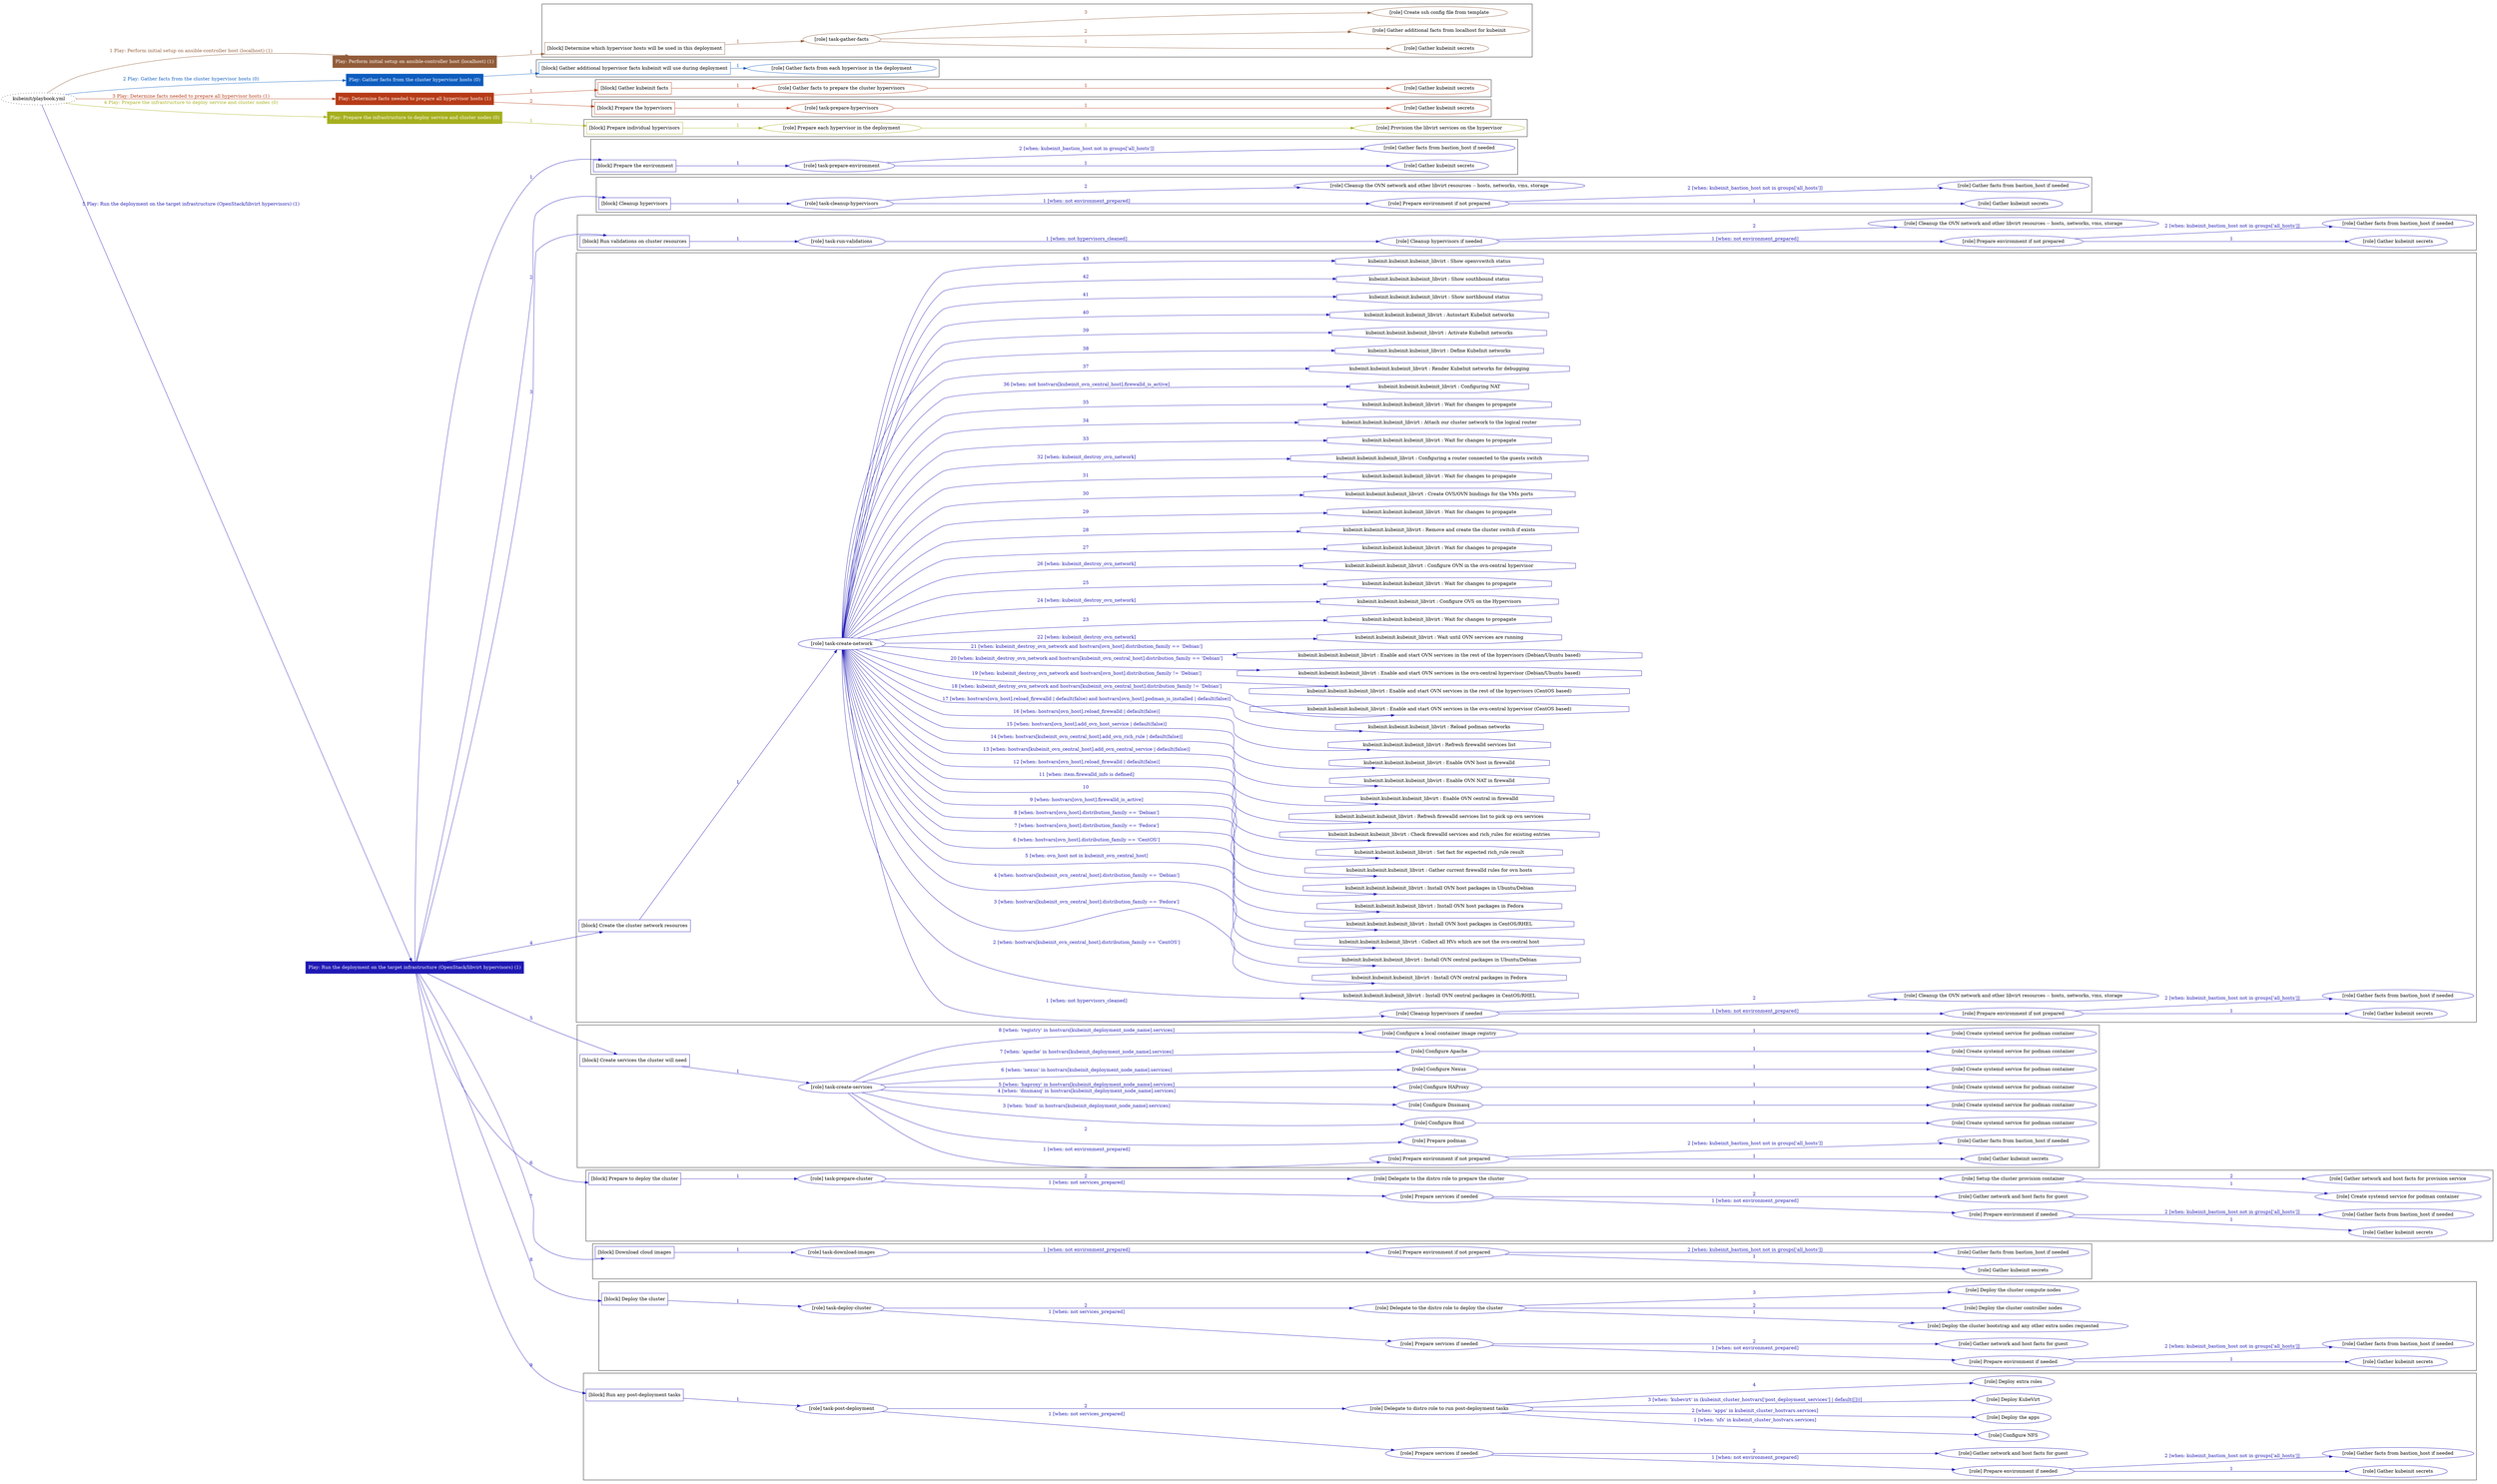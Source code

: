 digraph {
	graph [concentrate=true ordering=in rankdir=LR ratio=fill]
	edge [esep=5 sep=10]
	"kubeinit/playbook.yml" [URL="/home/runner/work/kubeinit/kubeinit/kubeinit/playbook.yml" id=playbook_838a5de2 style=dotted]
	"kubeinit/playbook.yml" -> play_567e9ec1 [label="1 Play: Perform initial setup on ansible-controller host (localhost) (1)" color="#925c3a" fontcolor="#925c3a" id=edge_play_567e9ec1 labeltooltip="1 Play: Perform initial setup on ansible-controller host (localhost) (1)" tooltip="1 Play: Perform initial setup on ansible-controller host (localhost) (1)"]
	subgraph "Play: Perform initial setup on ansible-controller host (localhost) (1)" {
		play_567e9ec1 [label="Play: Perform initial setup on ansible-controller host (localhost) (1)" URL="/home/runner/work/kubeinit/kubeinit/kubeinit/playbook.yml" color="#925c3a" fontcolor="#ffffff" id=play_567e9ec1 shape=box style=filled tooltip=localhost]
		play_567e9ec1 -> block_9a210bbb [label=1 color="#925c3a" fontcolor="#925c3a" id=edge_block_9a210bbb labeltooltip=1 tooltip=1]
		subgraph cluster_block_9a210bbb {
			block_9a210bbb [label="[block] Determine which hypervisor hosts will be used in this deployment" URL="/home/runner/work/kubeinit/kubeinit/kubeinit/playbook.yml" color="#925c3a" id=block_9a210bbb labeltooltip="Determine which hypervisor hosts will be used in this deployment" shape=box tooltip="Determine which hypervisor hosts will be used in this deployment"]
			block_9a210bbb -> role_beaae95f [label="1 " color="#925c3a" fontcolor="#925c3a" id=edge_role_beaae95f labeltooltip="1 " tooltip="1 "]
			subgraph "task-gather-facts" {
				role_beaae95f [label="[role] task-gather-facts" URL="/home/runner/work/kubeinit/kubeinit/kubeinit/playbook.yml" color="#925c3a" id=role_beaae95f tooltip="task-gather-facts"]
				role_beaae95f -> role_ffba6727 [label="1 " color="#925c3a" fontcolor="#925c3a" id=edge_role_ffba6727 labeltooltip="1 " tooltip="1 "]
				subgraph "Gather kubeinit secrets" {
					role_ffba6727 [label="[role] Gather kubeinit secrets" URL="/home/runner/.ansible/collections/ansible_collections/kubeinit/kubeinit/roles/kubeinit_prepare/tasks/build_hypervisors_group.yml" color="#925c3a" id=role_ffba6727 tooltip="Gather kubeinit secrets"]
				}
				role_beaae95f -> role_63e3132e [label="2 " color="#925c3a" fontcolor="#925c3a" id=edge_role_63e3132e labeltooltip="2 " tooltip="2 "]
				subgraph "Gather additional facts from localhost for kubeinit" {
					role_63e3132e [label="[role] Gather additional facts from localhost for kubeinit" URL="/home/runner/.ansible/collections/ansible_collections/kubeinit/kubeinit/roles/kubeinit_prepare/tasks/build_hypervisors_group.yml" color="#925c3a" id=role_63e3132e tooltip="Gather additional facts from localhost for kubeinit"]
				}
				role_beaae95f -> role_93e0871a [label="3 " color="#925c3a" fontcolor="#925c3a" id=edge_role_93e0871a labeltooltip="3 " tooltip="3 "]
				subgraph "Create ssh config file from template" {
					role_93e0871a [label="[role] Create ssh config file from template" URL="/home/runner/.ansible/collections/ansible_collections/kubeinit/kubeinit/roles/kubeinit_prepare/tasks/build_hypervisors_group.yml" color="#925c3a" id=role_93e0871a tooltip="Create ssh config file from template"]
				}
			}
		}
	}
	"kubeinit/playbook.yml" -> play_127eedd3 [label="2 Play: Gather facts from the cluster hypervisor hosts (0)" color="#0d5cbf" fontcolor="#0d5cbf" id=edge_play_127eedd3 labeltooltip="2 Play: Gather facts from the cluster hypervisor hosts (0)" tooltip="2 Play: Gather facts from the cluster hypervisor hosts (0)"]
	subgraph "Play: Gather facts from the cluster hypervisor hosts (0)" {
		play_127eedd3 [label="Play: Gather facts from the cluster hypervisor hosts (0)" URL="/home/runner/work/kubeinit/kubeinit/kubeinit/playbook.yml" color="#0d5cbf" fontcolor="#ffffff" id=play_127eedd3 shape=box style=filled tooltip="Play: Gather facts from the cluster hypervisor hosts (0)"]
		play_127eedd3 -> block_ec4e11c1 [label=1 color="#0d5cbf" fontcolor="#0d5cbf" id=edge_block_ec4e11c1 labeltooltip=1 tooltip=1]
		subgraph cluster_block_ec4e11c1 {
			block_ec4e11c1 [label="[block] Gather additional hypervisor facts kubeinit will use during deployment" URL="/home/runner/work/kubeinit/kubeinit/kubeinit/playbook.yml" color="#0d5cbf" id=block_ec4e11c1 labeltooltip="Gather additional hypervisor facts kubeinit will use during deployment" shape=box tooltip="Gather additional hypervisor facts kubeinit will use during deployment"]
			block_ec4e11c1 -> role_949065de [label="1 " color="#0d5cbf" fontcolor="#0d5cbf" id=edge_role_949065de labeltooltip="1 " tooltip="1 "]
			subgraph "Gather facts from each hypervisor in the deployment" {
				role_949065de [label="[role] Gather facts from each hypervisor in the deployment" URL="/home/runner/work/kubeinit/kubeinit/kubeinit/playbook.yml" color="#0d5cbf" id=role_949065de tooltip="Gather facts from each hypervisor in the deployment"]
			}
		}
	}
	"kubeinit/playbook.yml" -> play_721006af [label="3 Play: Determine facts needed to prepare all hypervisor hosts (1)" color="#b63b16" fontcolor="#b63b16" id=edge_play_721006af labeltooltip="3 Play: Determine facts needed to prepare all hypervisor hosts (1)" tooltip="3 Play: Determine facts needed to prepare all hypervisor hosts (1)"]
	subgraph "Play: Determine facts needed to prepare all hypervisor hosts (1)" {
		play_721006af [label="Play: Determine facts needed to prepare all hypervisor hosts (1)" URL="/home/runner/work/kubeinit/kubeinit/kubeinit/playbook.yml" color="#b63b16" fontcolor="#ffffff" id=play_721006af shape=box style=filled tooltip=localhost]
		play_721006af -> block_256ee0c4 [label=1 color="#b63b16" fontcolor="#b63b16" id=edge_block_256ee0c4 labeltooltip=1 tooltip=1]
		subgraph cluster_block_256ee0c4 {
			block_256ee0c4 [label="[block] Gather kubeinit facts" URL="/home/runner/work/kubeinit/kubeinit/kubeinit/playbook.yml" color="#b63b16" id=block_256ee0c4 labeltooltip="Gather kubeinit facts" shape=box tooltip="Gather kubeinit facts"]
			block_256ee0c4 -> role_35dbef3c [label="1 " color="#b63b16" fontcolor="#b63b16" id=edge_role_35dbef3c labeltooltip="1 " tooltip="1 "]
			subgraph "Gather facts to prepare the cluster hypervisors" {
				role_35dbef3c [label="[role] Gather facts to prepare the cluster hypervisors" URL="/home/runner/work/kubeinit/kubeinit/kubeinit/playbook.yml" color="#b63b16" id=role_35dbef3c tooltip="Gather facts to prepare the cluster hypervisors"]
				role_35dbef3c -> role_e84d9a0f [label="1 " color="#b63b16" fontcolor="#b63b16" id=edge_role_e84d9a0f labeltooltip="1 " tooltip="1 "]
				subgraph "Gather kubeinit secrets" {
					role_e84d9a0f [label="[role] Gather kubeinit secrets" URL="/home/runner/.ansible/collections/ansible_collections/kubeinit/kubeinit/roles/kubeinit_prepare/tasks/gather_kubeinit_facts.yml" color="#b63b16" id=role_e84d9a0f tooltip="Gather kubeinit secrets"]
				}
			}
		}
		play_721006af -> block_b779fe37 [label=2 color="#b63b16" fontcolor="#b63b16" id=edge_block_b779fe37 labeltooltip=2 tooltip=2]
		subgraph cluster_block_b779fe37 {
			block_b779fe37 [label="[block] Prepare the hypervisors" URL="/home/runner/work/kubeinit/kubeinit/kubeinit/playbook.yml" color="#b63b16" id=block_b779fe37 labeltooltip="Prepare the hypervisors" shape=box tooltip="Prepare the hypervisors"]
			block_b779fe37 -> role_91c1ca79 [label="1 " color="#b63b16" fontcolor="#b63b16" id=edge_role_91c1ca79 labeltooltip="1 " tooltip="1 "]
			subgraph "task-prepare-hypervisors" {
				role_91c1ca79 [label="[role] task-prepare-hypervisors" URL="/home/runner/work/kubeinit/kubeinit/kubeinit/playbook.yml" color="#b63b16" id=role_91c1ca79 tooltip="task-prepare-hypervisors"]
				role_91c1ca79 -> role_f5a938f2 [label="1 " color="#b63b16" fontcolor="#b63b16" id=edge_role_f5a938f2 labeltooltip="1 " tooltip="1 "]
				subgraph "Gather kubeinit secrets" {
					role_f5a938f2 [label="[role] Gather kubeinit secrets" URL="/home/runner/.ansible/collections/ansible_collections/kubeinit/kubeinit/roles/kubeinit_prepare/tasks/gather_kubeinit_facts.yml" color="#b63b16" id=role_f5a938f2 tooltip="Gather kubeinit secrets"]
				}
			}
		}
	}
	"kubeinit/playbook.yml" -> play_6f41a588 [label="4 Play: Prepare the infrastructure to deploy service and cluster nodes (0)" color="#a6af1d" fontcolor="#a6af1d" id=edge_play_6f41a588 labeltooltip="4 Play: Prepare the infrastructure to deploy service and cluster nodes (0)" tooltip="4 Play: Prepare the infrastructure to deploy service and cluster nodes (0)"]
	subgraph "Play: Prepare the infrastructure to deploy service and cluster nodes (0)" {
		play_6f41a588 [label="Play: Prepare the infrastructure to deploy service and cluster nodes (0)" URL="/home/runner/work/kubeinit/kubeinit/kubeinit/playbook.yml" color="#a6af1d" fontcolor="#ffffff" id=play_6f41a588 shape=box style=filled tooltip="Play: Prepare the infrastructure to deploy service and cluster nodes (0)"]
		play_6f41a588 -> block_839330ae [label=1 color="#a6af1d" fontcolor="#a6af1d" id=edge_block_839330ae labeltooltip=1 tooltip=1]
		subgraph cluster_block_839330ae {
			block_839330ae [label="[block] Prepare individual hypervisors" URL="/home/runner/work/kubeinit/kubeinit/kubeinit/playbook.yml" color="#a6af1d" id=block_839330ae labeltooltip="Prepare individual hypervisors" shape=box tooltip="Prepare individual hypervisors"]
			block_839330ae -> role_79246e3d [label="1 " color="#a6af1d" fontcolor="#a6af1d" id=edge_role_79246e3d labeltooltip="1 " tooltip="1 "]
			subgraph "Prepare each hypervisor in the deployment" {
				role_79246e3d [label="[role] Prepare each hypervisor in the deployment" URL="/home/runner/work/kubeinit/kubeinit/kubeinit/playbook.yml" color="#a6af1d" id=role_79246e3d tooltip="Prepare each hypervisor in the deployment"]
				role_79246e3d -> role_2e38d216 [label="1 " color="#a6af1d" fontcolor="#a6af1d" id=edge_role_2e38d216 labeltooltip="1 " tooltip="1 "]
				subgraph "Provision the libvirt services on the hypervisor" {
					role_2e38d216 [label="[role] Provision the libvirt services on the hypervisor" URL="/home/runner/.ansible/collections/ansible_collections/kubeinit/kubeinit/roles/kubeinit_prepare/tasks/prepare_hypervisor.yml" color="#a6af1d" id=role_2e38d216 tooltip="Provision the libvirt services on the hypervisor"]
				}
			}
		}
	}
	"kubeinit/playbook.yml" -> play_d01a8210 [label="5 Play: Run the deployment on the target infrastructure (OpenStack/libvirt hypervisors) (1)" color="#1f18b4" fontcolor="#1f18b4" id=edge_play_d01a8210 labeltooltip="5 Play: Run the deployment on the target infrastructure (OpenStack/libvirt hypervisors) (1)" tooltip="5 Play: Run the deployment on the target infrastructure (OpenStack/libvirt hypervisors) (1)"]
	subgraph "Play: Run the deployment on the target infrastructure (OpenStack/libvirt hypervisors) (1)" {
		play_d01a8210 [label="Play: Run the deployment on the target infrastructure (OpenStack/libvirt hypervisors) (1)" URL="/home/runner/work/kubeinit/kubeinit/kubeinit/playbook.yml" color="#1f18b4" fontcolor="#ffffff" id=play_d01a8210 shape=box style=filled tooltip=localhost]
		play_d01a8210 -> block_e4bcd15e [label=1 color="#1f18b4" fontcolor="#1f18b4" id=edge_block_e4bcd15e labeltooltip=1 tooltip=1]
		subgraph cluster_block_e4bcd15e {
			block_e4bcd15e [label="[block] Prepare the environment" URL="/home/runner/work/kubeinit/kubeinit/kubeinit/playbook.yml" color="#1f18b4" id=block_e4bcd15e labeltooltip="Prepare the environment" shape=box tooltip="Prepare the environment"]
			block_e4bcd15e -> role_4991ed8d [label="1 " color="#1f18b4" fontcolor="#1f18b4" id=edge_role_4991ed8d labeltooltip="1 " tooltip="1 "]
			subgraph "task-prepare-environment" {
				role_4991ed8d [label="[role] task-prepare-environment" URL="/home/runner/work/kubeinit/kubeinit/kubeinit/playbook.yml" color="#1f18b4" id=role_4991ed8d tooltip="task-prepare-environment"]
				role_4991ed8d -> role_5cd4f32d [label="1 " color="#1f18b4" fontcolor="#1f18b4" id=edge_role_5cd4f32d labeltooltip="1 " tooltip="1 "]
				subgraph "Gather kubeinit secrets" {
					role_5cd4f32d [label="[role] Gather kubeinit secrets" URL="/home/runner/.ansible/collections/ansible_collections/kubeinit/kubeinit/roles/kubeinit_prepare/tasks/gather_kubeinit_facts.yml" color="#1f18b4" id=role_5cd4f32d tooltip="Gather kubeinit secrets"]
				}
				role_4991ed8d -> role_29cb0f31 [label="2 [when: kubeinit_bastion_host not in groups['all_hosts']]" color="#1f18b4" fontcolor="#1f18b4" id=edge_role_29cb0f31 labeltooltip="2 [when: kubeinit_bastion_host not in groups['all_hosts']]" tooltip="2 [when: kubeinit_bastion_host not in groups['all_hosts']]"]
				subgraph "Gather facts from bastion_host if needed" {
					role_29cb0f31 [label="[role] Gather facts from bastion_host if needed" URL="/home/runner/.ansible/collections/ansible_collections/kubeinit/kubeinit/roles/kubeinit_prepare/tasks/main.yml" color="#1f18b4" id=role_29cb0f31 tooltip="Gather facts from bastion_host if needed"]
				}
			}
		}
		play_d01a8210 -> block_a6b1d07e [label=2 color="#1f18b4" fontcolor="#1f18b4" id=edge_block_a6b1d07e labeltooltip=2 tooltip=2]
		subgraph cluster_block_a6b1d07e {
			block_a6b1d07e [label="[block] Cleanup hypervisors" URL="/home/runner/work/kubeinit/kubeinit/kubeinit/playbook.yml" color="#1f18b4" id=block_a6b1d07e labeltooltip="Cleanup hypervisors" shape=box tooltip="Cleanup hypervisors"]
			block_a6b1d07e -> role_700bb2a8 [label="1 " color="#1f18b4" fontcolor="#1f18b4" id=edge_role_700bb2a8 labeltooltip="1 " tooltip="1 "]
			subgraph "task-cleanup-hypervisors" {
				role_700bb2a8 [label="[role] task-cleanup-hypervisors" URL="/home/runner/work/kubeinit/kubeinit/kubeinit/playbook.yml" color="#1f18b4" id=role_700bb2a8 tooltip="task-cleanup-hypervisors"]
				role_700bb2a8 -> role_fa01b5f3 [label="1 [when: not environment_prepared]" color="#1f18b4" fontcolor="#1f18b4" id=edge_role_fa01b5f3 labeltooltip="1 [when: not environment_prepared]" tooltip="1 [when: not environment_prepared]"]
				subgraph "Prepare environment if not prepared" {
					role_fa01b5f3 [label="[role] Prepare environment if not prepared" URL="/home/runner/.ansible/collections/ansible_collections/kubeinit/kubeinit/roles/kubeinit_libvirt/tasks/cleanup_hypervisors.yml" color="#1f18b4" id=role_fa01b5f3 tooltip="Prepare environment if not prepared"]
					role_fa01b5f3 -> role_d8242261 [label="1 " color="#1f18b4" fontcolor="#1f18b4" id=edge_role_d8242261 labeltooltip="1 " tooltip="1 "]
					subgraph "Gather kubeinit secrets" {
						role_d8242261 [label="[role] Gather kubeinit secrets" URL="/home/runner/.ansible/collections/ansible_collections/kubeinit/kubeinit/roles/kubeinit_prepare/tasks/gather_kubeinit_facts.yml" color="#1f18b4" id=role_d8242261 tooltip="Gather kubeinit secrets"]
					}
					role_fa01b5f3 -> role_6ce60b05 [label="2 [when: kubeinit_bastion_host not in groups['all_hosts']]" color="#1f18b4" fontcolor="#1f18b4" id=edge_role_6ce60b05 labeltooltip="2 [when: kubeinit_bastion_host not in groups['all_hosts']]" tooltip="2 [when: kubeinit_bastion_host not in groups['all_hosts']]"]
					subgraph "Gather facts from bastion_host if needed" {
						role_6ce60b05 [label="[role] Gather facts from bastion_host if needed" URL="/home/runner/.ansible/collections/ansible_collections/kubeinit/kubeinit/roles/kubeinit_prepare/tasks/main.yml" color="#1f18b4" id=role_6ce60b05 tooltip="Gather facts from bastion_host if needed"]
					}
				}
				role_700bb2a8 -> role_f74e4ca6 [label="2 " color="#1f18b4" fontcolor="#1f18b4" id=edge_role_f74e4ca6 labeltooltip="2 " tooltip="2 "]
				subgraph "Cleanup the OVN network and other libvirt resources -- hosts, networks, vms, storage" {
					role_f74e4ca6 [label="[role] Cleanup the OVN network and other libvirt resources -- hosts, networks, vms, storage" URL="/home/runner/.ansible/collections/ansible_collections/kubeinit/kubeinit/roles/kubeinit_libvirt/tasks/cleanup_hypervisors.yml" color="#1f18b4" id=role_f74e4ca6 tooltip="Cleanup the OVN network and other libvirt resources -- hosts, networks, vms, storage"]
				}
			}
		}
		play_d01a8210 -> block_23b2af36 [label=3 color="#1f18b4" fontcolor="#1f18b4" id=edge_block_23b2af36 labeltooltip=3 tooltip=3]
		subgraph cluster_block_23b2af36 {
			block_23b2af36 [label="[block] Run validations on cluster resources" URL="/home/runner/work/kubeinit/kubeinit/kubeinit/playbook.yml" color="#1f18b4" id=block_23b2af36 labeltooltip="Run validations on cluster resources" shape=box tooltip="Run validations on cluster resources"]
			block_23b2af36 -> role_e96e23bd [label="1 " color="#1f18b4" fontcolor="#1f18b4" id=edge_role_e96e23bd labeltooltip="1 " tooltip="1 "]
			subgraph "task-run-validations" {
				role_e96e23bd [label="[role] task-run-validations" URL="/home/runner/work/kubeinit/kubeinit/kubeinit/playbook.yml" color="#1f18b4" id=role_e96e23bd tooltip="task-run-validations"]
				role_e96e23bd -> role_7af34862 [label="1 [when: not hypervisors_cleaned]" color="#1f18b4" fontcolor="#1f18b4" id=edge_role_7af34862 labeltooltip="1 [when: not hypervisors_cleaned]" tooltip="1 [when: not hypervisors_cleaned]"]
				subgraph "Cleanup hypervisors if needed" {
					role_7af34862 [label="[role] Cleanup hypervisors if needed" URL="/home/runner/.ansible/collections/ansible_collections/kubeinit/kubeinit/roles/kubeinit_validations/tasks/main.yml" color="#1f18b4" id=role_7af34862 tooltip="Cleanup hypervisors if needed"]
					role_7af34862 -> role_282186f1 [label="1 [when: not environment_prepared]" color="#1f18b4" fontcolor="#1f18b4" id=edge_role_282186f1 labeltooltip="1 [when: not environment_prepared]" tooltip="1 [when: not environment_prepared]"]
					subgraph "Prepare environment if not prepared" {
						role_282186f1 [label="[role] Prepare environment if not prepared" URL="/home/runner/.ansible/collections/ansible_collections/kubeinit/kubeinit/roles/kubeinit_libvirt/tasks/cleanup_hypervisors.yml" color="#1f18b4" id=role_282186f1 tooltip="Prepare environment if not prepared"]
						role_282186f1 -> role_e43aec0e [label="1 " color="#1f18b4" fontcolor="#1f18b4" id=edge_role_e43aec0e labeltooltip="1 " tooltip="1 "]
						subgraph "Gather kubeinit secrets" {
							role_e43aec0e [label="[role] Gather kubeinit secrets" URL="/home/runner/.ansible/collections/ansible_collections/kubeinit/kubeinit/roles/kubeinit_prepare/tasks/gather_kubeinit_facts.yml" color="#1f18b4" id=role_e43aec0e tooltip="Gather kubeinit secrets"]
						}
						role_282186f1 -> role_e9e40793 [label="2 [when: kubeinit_bastion_host not in groups['all_hosts']]" color="#1f18b4" fontcolor="#1f18b4" id=edge_role_e9e40793 labeltooltip="2 [when: kubeinit_bastion_host not in groups['all_hosts']]" tooltip="2 [when: kubeinit_bastion_host not in groups['all_hosts']]"]
						subgraph "Gather facts from bastion_host if needed" {
							role_e9e40793 [label="[role] Gather facts from bastion_host if needed" URL="/home/runner/.ansible/collections/ansible_collections/kubeinit/kubeinit/roles/kubeinit_prepare/tasks/main.yml" color="#1f18b4" id=role_e9e40793 tooltip="Gather facts from bastion_host if needed"]
						}
					}
					role_7af34862 -> role_a12c723e [label="2 " color="#1f18b4" fontcolor="#1f18b4" id=edge_role_a12c723e labeltooltip="2 " tooltip="2 "]
					subgraph "Cleanup the OVN network and other libvirt resources -- hosts, networks, vms, storage" {
						role_a12c723e [label="[role] Cleanup the OVN network and other libvirt resources -- hosts, networks, vms, storage" URL="/home/runner/.ansible/collections/ansible_collections/kubeinit/kubeinit/roles/kubeinit_libvirt/tasks/cleanup_hypervisors.yml" color="#1f18b4" id=role_a12c723e tooltip="Cleanup the OVN network and other libvirt resources -- hosts, networks, vms, storage"]
					}
				}
			}
		}
		play_d01a8210 -> block_34f93359 [label=4 color="#1f18b4" fontcolor="#1f18b4" id=edge_block_34f93359 labeltooltip=4 tooltip=4]
		subgraph cluster_block_34f93359 {
			block_34f93359 [label="[block] Create the cluster network resources" URL="/home/runner/work/kubeinit/kubeinit/kubeinit/playbook.yml" color="#1f18b4" id=block_34f93359 labeltooltip="Create the cluster network resources" shape=box tooltip="Create the cluster network resources"]
			block_34f93359 -> role_15a65f6b [label="1 " color="#1f18b4" fontcolor="#1f18b4" id=edge_role_15a65f6b labeltooltip="1 " tooltip="1 "]
			subgraph "task-create-network" {
				role_15a65f6b [label="[role] task-create-network" URL="/home/runner/work/kubeinit/kubeinit/kubeinit/playbook.yml" color="#1f18b4" id=role_15a65f6b tooltip="task-create-network"]
				role_15a65f6b -> role_6c4315ac [label="1 [when: not hypervisors_cleaned]" color="#1f18b4" fontcolor="#1f18b4" id=edge_role_6c4315ac labeltooltip="1 [when: not hypervisors_cleaned]" tooltip="1 [when: not hypervisors_cleaned]"]
				subgraph "Cleanup hypervisors if needed" {
					role_6c4315ac [label="[role] Cleanup hypervisors if needed" URL="/home/runner/.ansible/collections/ansible_collections/kubeinit/kubeinit/roles/kubeinit_libvirt/tasks/create_network.yml" color="#1f18b4" id=role_6c4315ac tooltip="Cleanup hypervisors if needed"]
					role_6c4315ac -> role_8405ef93 [label="1 [when: not environment_prepared]" color="#1f18b4" fontcolor="#1f18b4" id=edge_role_8405ef93 labeltooltip="1 [when: not environment_prepared]" tooltip="1 [when: not environment_prepared]"]
					subgraph "Prepare environment if not prepared" {
						role_8405ef93 [label="[role] Prepare environment if not prepared" URL="/home/runner/.ansible/collections/ansible_collections/kubeinit/kubeinit/roles/kubeinit_libvirt/tasks/cleanup_hypervisors.yml" color="#1f18b4" id=role_8405ef93 tooltip="Prepare environment if not prepared"]
						role_8405ef93 -> role_ebeac571 [label="1 " color="#1f18b4" fontcolor="#1f18b4" id=edge_role_ebeac571 labeltooltip="1 " tooltip="1 "]
						subgraph "Gather kubeinit secrets" {
							role_ebeac571 [label="[role] Gather kubeinit secrets" URL="/home/runner/.ansible/collections/ansible_collections/kubeinit/kubeinit/roles/kubeinit_prepare/tasks/gather_kubeinit_facts.yml" color="#1f18b4" id=role_ebeac571 tooltip="Gather kubeinit secrets"]
						}
						role_8405ef93 -> role_636e3317 [label="2 [when: kubeinit_bastion_host not in groups['all_hosts']]" color="#1f18b4" fontcolor="#1f18b4" id=edge_role_636e3317 labeltooltip="2 [when: kubeinit_bastion_host not in groups['all_hosts']]" tooltip="2 [when: kubeinit_bastion_host not in groups['all_hosts']]"]
						subgraph "Gather facts from bastion_host if needed" {
							role_636e3317 [label="[role] Gather facts from bastion_host if needed" URL="/home/runner/.ansible/collections/ansible_collections/kubeinit/kubeinit/roles/kubeinit_prepare/tasks/main.yml" color="#1f18b4" id=role_636e3317 tooltip="Gather facts from bastion_host if needed"]
						}
					}
					role_6c4315ac -> role_45096070 [label="2 " color="#1f18b4" fontcolor="#1f18b4" id=edge_role_45096070 labeltooltip="2 " tooltip="2 "]
					subgraph "Cleanup the OVN network and other libvirt resources -- hosts, networks, vms, storage" {
						role_45096070 [label="[role] Cleanup the OVN network and other libvirt resources -- hosts, networks, vms, storage" URL="/home/runner/.ansible/collections/ansible_collections/kubeinit/kubeinit/roles/kubeinit_libvirt/tasks/cleanup_hypervisors.yml" color="#1f18b4" id=role_45096070 tooltip="Cleanup the OVN network and other libvirt resources -- hosts, networks, vms, storage"]
					}
				}
				task_73e58bf5 [label="kubeinit.kubeinit.kubeinit_libvirt : Install OVN central packages in CentOS/RHEL" URL="/home/runner/.ansible/collections/ansible_collections/kubeinit/kubeinit/roles/kubeinit_libvirt/tasks/create_network.yml" color="#1f18b4" id=task_73e58bf5 shape=octagon tooltip="kubeinit.kubeinit.kubeinit_libvirt : Install OVN central packages in CentOS/RHEL"]
				role_15a65f6b -> task_73e58bf5 [label="2 [when: hostvars[kubeinit_ovn_central_host].distribution_family == 'CentOS']" color="#1f18b4" fontcolor="#1f18b4" id=edge_task_73e58bf5 labeltooltip="2 [when: hostvars[kubeinit_ovn_central_host].distribution_family == 'CentOS']" tooltip="2 [when: hostvars[kubeinit_ovn_central_host].distribution_family == 'CentOS']"]
				task_8f623df5 [label="kubeinit.kubeinit.kubeinit_libvirt : Install OVN central packages in Fedora" URL="/home/runner/.ansible/collections/ansible_collections/kubeinit/kubeinit/roles/kubeinit_libvirt/tasks/create_network.yml" color="#1f18b4" id=task_8f623df5 shape=octagon tooltip="kubeinit.kubeinit.kubeinit_libvirt : Install OVN central packages in Fedora"]
				role_15a65f6b -> task_8f623df5 [label="3 [when: hostvars[kubeinit_ovn_central_host].distribution_family == 'Fedora']" color="#1f18b4" fontcolor="#1f18b4" id=edge_task_8f623df5 labeltooltip="3 [when: hostvars[kubeinit_ovn_central_host].distribution_family == 'Fedora']" tooltip="3 [when: hostvars[kubeinit_ovn_central_host].distribution_family == 'Fedora']"]
				task_3c050a9f [label="kubeinit.kubeinit.kubeinit_libvirt : Install OVN central packages in Ubuntu/Debian" URL="/home/runner/.ansible/collections/ansible_collections/kubeinit/kubeinit/roles/kubeinit_libvirt/tasks/create_network.yml" color="#1f18b4" id=task_3c050a9f shape=octagon tooltip="kubeinit.kubeinit.kubeinit_libvirt : Install OVN central packages in Ubuntu/Debian"]
				role_15a65f6b -> task_3c050a9f [label="4 [when: hostvars[kubeinit_ovn_central_host].distribution_family == 'Debian']" color="#1f18b4" fontcolor="#1f18b4" id=edge_task_3c050a9f labeltooltip="4 [when: hostvars[kubeinit_ovn_central_host].distribution_family == 'Debian']" tooltip="4 [when: hostvars[kubeinit_ovn_central_host].distribution_family == 'Debian']"]
				task_662f9312 [label="kubeinit.kubeinit.kubeinit_libvirt : Collect all HVs which are not the ovn-central host" URL="/home/runner/.ansible/collections/ansible_collections/kubeinit/kubeinit/roles/kubeinit_libvirt/tasks/create_network.yml" color="#1f18b4" id=task_662f9312 shape=octagon tooltip="kubeinit.kubeinit.kubeinit_libvirt : Collect all HVs which are not the ovn-central host"]
				role_15a65f6b -> task_662f9312 [label="5 [when: ovn_host not in kubeinit_ovn_central_host]" color="#1f18b4" fontcolor="#1f18b4" id=edge_task_662f9312 labeltooltip="5 [when: ovn_host not in kubeinit_ovn_central_host]" tooltip="5 [when: ovn_host not in kubeinit_ovn_central_host]"]
				task_a8afa72e [label="kubeinit.kubeinit.kubeinit_libvirt : Install OVN host packages in CentOS/RHEL" URL="/home/runner/.ansible/collections/ansible_collections/kubeinit/kubeinit/roles/kubeinit_libvirt/tasks/create_network.yml" color="#1f18b4" id=task_a8afa72e shape=octagon tooltip="kubeinit.kubeinit.kubeinit_libvirt : Install OVN host packages in CentOS/RHEL"]
				role_15a65f6b -> task_a8afa72e [label="6 [when: hostvars[ovn_host].distribution_family == 'CentOS']" color="#1f18b4" fontcolor="#1f18b4" id=edge_task_a8afa72e labeltooltip="6 [when: hostvars[ovn_host].distribution_family == 'CentOS']" tooltip="6 [when: hostvars[ovn_host].distribution_family == 'CentOS']"]
				task_dd471182 [label="kubeinit.kubeinit.kubeinit_libvirt : Install OVN host packages in Fedora" URL="/home/runner/.ansible/collections/ansible_collections/kubeinit/kubeinit/roles/kubeinit_libvirt/tasks/create_network.yml" color="#1f18b4" id=task_dd471182 shape=octagon tooltip="kubeinit.kubeinit.kubeinit_libvirt : Install OVN host packages in Fedora"]
				role_15a65f6b -> task_dd471182 [label="7 [when: hostvars[ovn_host].distribution_family == 'Fedora']" color="#1f18b4" fontcolor="#1f18b4" id=edge_task_dd471182 labeltooltip="7 [when: hostvars[ovn_host].distribution_family == 'Fedora']" tooltip="7 [when: hostvars[ovn_host].distribution_family == 'Fedora']"]
				task_7eebaeda [label="kubeinit.kubeinit.kubeinit_libvirt : Install OVN host packages in Ubuntu/Debian" URL="/home/runner/.ansible/collections/ansible_collections/kubeinit/kubeinit/roles/kubeinit_libvirt/tasks/create_network.yml" color="#1f18b4" id=task_7eebaeda shape=octagon tooltip="kubeinit.kubeinit.kubeinit_libvirt : Install OVN host packages in Ubuntu/Debian"]
				role_15a65f6b -> task_7eebaeda [label="8 [when: hostvars[ovn_host].distribution_family == 'Debian']" color="#1f18b4" fontcolor="#1f18b4" id=edge_task_7eebaeda labeltooltip="8 [when: hostvars[ovn_host].distribution_family == 'Debian']" tooltip="8 [when: hostvars[ovn_host].distribution_family == 'Debian']"]
				task_c4a2388d [label="kubeinit.kubeinit.kubeinit_libvirt : Gather current firewalld rules for ovn hosts" URL="/home/runner/.ansible/collections/ansible_collections/kubeinit/kubeinit/roles/kubeinit_libvirt/tasks/create_network.yml" color="#1f18b4" id=task_c4a2388d shape=octagon tooltip="kubeinit.kubeinit.kubeinit_libvirt : Gather current firewalld rules for ovn hosts"]
				role_15a65f6b -> task_c4a2388d [label="9 [when: hostvars[ovn_host].firewalld_is_active]" color="#1f18b4" fontcolor="#1f18b4" id=edge_task_c4a2388d labeltooltip="9 [when: hostvars[ovn_host].firewalld_is_active]" tooltip="9 [when: hostvars[ovn_host].firewalld_is_active]"]
				task_94ea17d5 [label="kubeinit.kubeinit.kubeinit_libvirt : Set fact for expected rich_rule result" URL="/home/runner/.ansible/collections/ansible_collections/kubeinit/kubeinit/roles/kubeinit_libvirt/tasks/create_network.yml" color="#1f18b4" id=task_94ea17d5 shape=octagon tooltip="kubeinit.kubeinit.kubeinit_libvirt : Set fact for expected rich_rule result"]
				role_15a65f6b -> task_94ea17d5 [label="10 " color="#1f18b4" fontcolor="#1f18b4" id=edge_task_94ea17d5 labeltooltip="10 " tooltip="10 "]
				task_4e4f1580 [label="kubeinit.kubeinit.kubeinit_libvirt : Check firewalld services and rich_rules for existing entries" URL="/home/runner/.ansible/collections/ansible_collections/kubeinit/kubeinit/roles/kubeinit_libvirt/tasks/create_network.yml" color="#1f18b4" id=task_4e4f1580 shape=octagon tooltip="kubeinit.kubeinit.kubeinit_libvirt : Check firewalld services and rich_rules for existing entries"]
				role_15a65f6b -> task_4e4f1580 [label="11 [when: item.firewalld_info is defined]" color="#1f18b4" fontcolor="#1f18b4" id=edge_task_4e4f1580 labeltooltip="11 [when: item.firewalld_info is defined]" tooltip="11 [when: item.firewalld_info is defined]"]
				task_7a3ab231 [label="kubeinit.kubeinit.kubeinit_libvirt : Refresh firewalld services list to pick up ovn services" URL="/home/runner/.ansible/collections/ansible_collections/kubeinit/kubeinit/roles/kubeinit_libvirt/tasks/create_network.yml" color="#1f18b4" id=task_7a3ab231 shape=octagon tooltip="kubeinit.kubeinit.kubeinit_libvirt : Refresh firewalld services list to pick up ovn services"]
				role_15a65f6b -> task_7a3ab231 [label="12 [when: hostvars[ovn_host].reload_firewalld | default(false)]" color="#1f18b4" fontcolor="#1f18b4" id=edge_task_7a3ab231 labeltooltip="12 [when: hostvars[ovn_host].reload_firewalld | default(false)]" tooltip="12 [when: hostvars[ovn_host].reload_firewalld | default(false)]"]
				task_b8fcd63a [label="kubeinit.kubeinit.kubeinit_libvirt : Enable OVN central in firewalld" URL="/home/runner/.ansible/collections/ansible_collections/kubeinit/kubeinit/roles/kubeinit_libvirt/tasks/create_network.yml" color="#1f18b4" id=task_b8fcd63a shape=octagon tooltip="kubeinit.kubeinit.kubeinit_libvirt : Enable OVN central in firewalld"]
				role_15a65f6b -> task_b8fcd63a [label="13 [when: hostvars[kubeinit_ovn_central_host].add_ovn_central_service | default(false)]" color="#1f18b4" fontcolor="#1f18b4" id=edge_task_b8fcd63a labeltooltip="13 [when: hostvars[kubeinit_ovn_central_host].add_ovn_central_service | default(false)]" tooltip="13 [when: hostvars[kubeinit_ovn_central_host].add_ovn_central_service | default(false)]"]
				task_138558bc [label="kubeinit.kubeinit.kubeinit_libvirt : Enable OVN NAT in firewalld" URL="/home/runner/.ansible/collections/ansible_collections/kubeinit/kubeinit/roles/kubeinit_libvirt/tasks/create_network.yml" color="#1f18b4" id=task_138558bc shape=octagon tooltip="kubeinit.kubeinit.kubeinit_libvirt : Enable OVN NAT in firewalld"]
				role_15a65f6b -> task_138558bc [label="14 [when: hostvars[kubeinit_ovn_central_host].add_ovn_rich_rule | default(false)]" color="#1f18b4" fontcolor="#1f18b4" id=edge_task_138558bc labeltooltip="14 [when: hostvars[kubeinit_ovn_central_host].add_ovn_rich_rule | default(false)]" tooltip="14 [when: hostvars[kubeinit_ovn_central_host].add_ovn_rich_rule | default(false)]"]
				task_d302d147 [label="kubeinit.kubeinit.kubeinit_libvirt : Enable OVN host in firewalld" URL="/home/runner/.ansible/collections/ansible_collections/kubeinit/kubeinit/roles/kubeinit_libvirt/tasks/create_network.yml" color="#1f18b4" id=task_d302d147 shape=octagon tooltip="kubeinit.kubeinit.kubeinit_libvirt : Enable OVN host in firewalld"]
				role_15a65f6b -> task_d302d147 [label="15 [when: hostvars[ovn_host].add_ovn_host_service | default(false)]" color="#1f18b4" fontcolor="#1f18b4" id=edge_task_d302d147 labeltooltip="15 [when: hostvars[ovn_host].add_ovn_host_service | default(false)]" tooltip="15 [when: hostvars[ovn_host].add_ovn_host_service | default(false)]"]
				task_2d6c4a5a [label="kubeinit.kubeinit.kubeinit_libvirt : Refresh firewalld services list" URL="/home/runner/.ansible/collections/ansible_collections/kubeinit/kubeinit/roles/kubeinit_libvirt/tasks/create_network.yml" color="#1f18b4" id=task_2d6c4a5a shape=octagon tooltip="kubeinit.kubeinit.kubeinit_libvirt : Refresh firewalld services list"]
				role_15a65f6b -> task_2d6c4a5a [label="16 [when: hostvars[ovn_host].reload_firewalld | default(false)]" color="#1f18b4" fontcolor="#1f18b4" id=edge_task_2d6c4a5a labeltooltip="16 [when: hostvars[ovn_host].reload_firewalld | default(false)]" tooltip="16 [when: hostvars[ovn_host].reload_firewalld | default(false)]"]
				task_93c047e4 [label="kubeinit.kubeinit.kubeinit_libvirt : Reload podman networks" URL="/home/runner/.ansible/collections/ansible_collections/kubeinit/kubeinit/roles/kubeinit_libvirt/tasks/create_network.yml" color="#1f18b4" id=task_93c047e4 shape=octagon tooltip="kubeinit.kubeinit.kubeinit_libvirt : Reload podman networks"]
				role_15a65f6b -> task_93c047e4 [label="17 [when: hostvars[ovn_host].reload_firewalld | default(false) and hostvars[ovn_host].podman_is_installed | default(false)]" color="#1f18b4" fontcolor="#1f18b4" id=edge_task_93c047e4 labeltooltip="17 [when: hostvars[ovn_host].reload_firewalld | default(false) and hostvars[ovn_host].podman_is_installed | default(false)]" tooltip="17 [when: hostvars[ovn_host].reload_firewalld | default(false) and hostvars[ovn_host].podman_is_installed | default(false)]"]
				task_fcaadfd2 [label="kubeinit.kubeinit.kubeinit_libvirt : Enable and start OVN services in the ovn-central hypervisor (CentOS based)" URL="/home/runner/.ansible/collections/ansible_collections/kubeinit/kubeinit/roles/kubeinit_libvirt/tasks/create_network.yml" color="#1f18b4" id=task_fcaadfd2 shape=octagon tooltip="kubeinit.kubeinit.kubeinit_libvirt : Enable and start OVN services in the ovn-central hypervisor (CentOS based)"]
				role_15a65f6b -> task_fcaadfd2 [label="18 [when: kubeinit_destroy_ovn_network and hostvars[kubeinit_ovn_central_host].distribution_family != 'Debian']" color="#1f18b4" fontcolor="#1f18b4" id=edge_task_fcaadfd2 labeltooltip="18 [when: kubeinit_destroy_ovn_network and hostvars[kubeinit_ovn_central_host].distribution_family != 'Debian']" tooltip="18 [when: kubeinit_destroy_ovn_network and hostvars[kubeinit_ovn_central_host].distribution_family != 'Debian']"]
				task_3374e722 [label="kubeinit.kubeinit.kubeinit_libvirt : Enable and start OVN services in the rest of the hypervisors (CentOS based)" URL="/home/runner/.ansible/collections/ansible_collections/kubeinit/kubeinit/roles/kubeinit_libvirt/tasks/create_network.yml" color="#1f18b4" id=task_3374e722 shape=octagon tooltip="kubeinit.kubeinit.kubeinit_libvirt : Enable and start OVN services in the rest of the hypervisors (CentOS based)"]
				role_15a65f6b -> task_3374e722 [label="19 [when: kubeinit_destroy_ovn_network and hostvars[ovn_host].distribution_family != 'Debian']" color="#1f18b4" fontcolor="#1f18b4" id=edge_task_3374e722 labeltooltip="19 [when: kubeinit_destroy_ovn_network and hostvars[ovn_host].distribution_family != 'Debian']" tooltip="19 [when: kubeinit_destroy_ovn_network and hostvars[ovn_host].distribution_family != 'Debian']"]
				task_450b9fe7 [label="kubeinit.kubeinit.kubeinit_libvirt : Enable and start OVN services in the ovn-central hypervisor (Debian/Ubuntu based)" URL="/home/runner/.ansible/collections/ansible_collections/kubeinit/kubeinit/roles/kubeinit_libvirt/tasks/create_network.yml" color="#1f18b4" id=task_450b9fe7 shape=octagon tooltip="kubeinit.kubeinit.kubeinit_libvirt : Enable and start OVN services in the ovn-central hypervisor (Debian/Ubuntu based)"]
				role_15a65f6b -> task_450b9fe7 [label="20 [when: kubeinit_destroy_ovn_network and hostvars[kubeinit_ovn_central_host].distribution_family == 'Debian']" color="#1f18b4" fontcolor="#1f18b4" id=edge_task_450b9fe7 labeltooltip="20 [when: kubeinit_destroy_ovn_network and hostvars[kubeinit_ovn_central_host].distribution_family == 'Debian']" tooltip="20 [when: kubeinit_destroy_ovn_network and hostvars[kubeinit_ovn_central_host].distribution_family == 'Debian']"]
				task_bda92942 [label="kubeinit.kubeinit.kubeinit_libvirt : Enable and start OVN services in the rest of the hypervisors (Debian/Ubuntu based)" URL="/home/runner/.ansible/collections/ansible_collections/kubeinit/kubeinit/roles/kubeinit_libvirt/tasks/create_network.yml" color="#1f18b4" id=task_bda92942 shape=octagon tooltip="kubeinit.kubeinit.kubeinit_libvirt : Enable and start OVN services in the rest of the hypervisors (Debian/Ubuntu based)"]
				role_15a65f6b -> task_bda92942 [label="21 [when: kubeinit_destroy_ovn_network and hostvars[ovn_host].distribution_family == 'Debian']" color="#1f18b4" fontcolor="#1f18b4" id=edge_task_bda92942 labeltooltip="21 [when: kubeinit_destroy_ovn_network and hostvars[ovn_host].distribution_family == 'Debian']" tooltip="21 [when: kubeinit_destroy_ovn_network and hostvars[ovn_host].distribution_family == 'Debian']"]
				task_fe5c373e [label="kubeinit.kubeinit.kubeinit_libvirt : Wait until OVN services are running" URL="/home/runner/.ansible/collections/ansible_collections/kubeinit/kubeinit/roles/kubeinit_libvirt/tasks/create_network.yml" color="#1f18b4" id=task_fe5c373e shape=octagon tooltip="kubeinit.kubeinit.kubeinit_libvirt : Wait until OVN services are running"]
				role_15a65f6b -> task_fe5c373e [label="22 [when: kubeinit_destroy_ovn_network]" color="#1f18b4" fontcolor="#1f18b4" id=edge_task_fe5c373e labeltooltip="22 [when: kubeinit_destroy_ovn_network]" tooltip="22 [when: kubeinit_destroy_ovn_network]"]
				task_da135e1a [label="kubeinit.kubeinit.kubeinit_libvirt : Wait for changes to propagate" URL="/home/runner/.ansible/collections/ansible_collections/kubeinit/kubeinit/roles/kubeinit_libvirt/tasks/create_network.yml" color="#1f18b4" id=task_da135e1a shape=octagon tooltip="kubeinit.kubeinit.kubeinit_libvirt : Wait for changes to propagate"]
				role_15a65f6b -> task_da135e1a [label="23 " color="#1f18b4" fontcolor="#1f18b4" id=edge_task_da135e1a labeltooltip="23 " tooltip="23 "]
				task_37655569 [label="kubeinit.kubeinit.kubeinit_libvirt : Configure OVS on the Hypervisors" URL="/home/runner/.ansible/collections/ansible_collections/kubeinit/kubeinit/roles/kubeinit_libvirt/tasks/create_network.yml" color="#1f18b4" id=task_37655569 shape=octagon tooltip="kubeinit.kubeinit.kubeinit_libvirt : Configure OVS on the Hypervisors"]
				role_15a65f6b -> task_37655569 [label="24 [when: kubeinit_destroy_ovn_network]" color="#1f18b4" fontcolor="#1f18b4" id=edge_task_37655569 labeltooltip="24 [when: kubeinit_destroy_ovn_network]" tooltip="24 [when: kubeinit_destroy_ovn_network]"]
				task_fe7b703c [label="kubeinit.kubeinit.kubeinit_libvirt : Wait for changes to propagate" URL="/home/runner/.ansible/collections/ansible_collections/kubeinit/kubeinit/roles/kubeinit_libvirt/tasks/create_network.yml" color="#1f18b4" id=task_fe7b703c shape=octagon tooltip="kubeinit.kubeinit.kubeinit_libvirt : Wait for changes to propagate"]
				role_15a65f6b -> task_fe7b703c [label="25 " color="#1f18b4" fontcolor="#1f18b4" id=edge_task_fe7b703c labeltooltip="25 " tooltip="25 "]
				task_c3f849ef [label="kubeinit.kubeinit.kubeinit_libvirt : Configure OVN in the ovn-central hypervisor" URL="/home/runner/.ansible/collections/ansible_collections/kubeinit/kubeinit/roles/kubeinit_libvirt/tasks/create_network.yml" color="#1f18b4" id=task_c3f849ef shape=octagon tooltip="kubeinit.kubeinit.kubeinit_libvirt : Configure OVN in the ovn-central hypervisor"]
				role_15a65f6b -> task_c3f849ef [label="26 [when: kubeinit_destroy_ovn_network]" color="#1f18b4" fontcolor="#1f18b4" id=edge_task_c3f849ef labeltooltip="26 [when: kubeinit_destroy_ovn_network]" tooltip="26 [when: kubeinit_destroy_ovn_network]"]
				task_eebdb621 [label="kubeinit.kubeinit.kubeinit_libvirt : Wait for changes to propagate" URL="/home/runner/.ansible/collections/ansible_collections/kubeinit/kubeinit/roles/kubeinit_libvirt/tasks/create_network.yml" color="#1f18b4" id=task_eebdb621 shape=octagon tooltip="kubeinit.kubeinit.kubeinit_libvirt : Wait for changes to propagate"]
				role_15a65f6b -> task_eebdb621 [label="27 " color="#1f18b4" fontcolor="#1f18b4" id=edge_task_eebdb621 labeltooltip="27 " tooltip="27 "]
				task_1c58cb15 [label="kubeinit.kubeinit.kubeinit_libvirt : Remove and create the cluster switch if exists" URL="/home/runner/.ansible/collections/ansible_collections/kubeinit/kubeinit/roles/kubeinit_libvirt/tasks/create_network.yml" color="#1f18b4" id=task_1c58cb15 shape=octagon tooltip="kubeinit.kubeinit.kubeinit_libvirt : Remove and create the cluster switch if exists"]
				role_15a65f6b -> task_1c58cb15 [label="28 " color="#1f18b4" fontcolor="#1f18b4" id=edge_task_1c58cb15 labeltooltip="28 " tooltip="28 "]
				task_ff8aa8f9 [label="kubeinit.kubeinit.kubeinit_libvirt : Wait for changes to propagate" URL="/home/runner/.ansible/collections/ansible_collections/kubeinit/kubeinit/roles/kubeinit_libvirt/tasks/create_network.yml" color="#1f18b4" id=task_ff8aa8f9 shape=octagon tooltip="kubeinit.kubeinit.kubeinit_libvirt : Wait for changes to propagate"]
				role_15a65f6b -> task_ff8aa8f9 [label="29 " color="#1f18b4" fontcolor="#1f18b4" id=edge_task_ff8aa8f9 labeltooltip="29 " tooltip="29 "]
				task_907c359e [label="kubeinit.kubeinit.kubeinit_libvirt : Create OVS/OVN bindings for the VMs ports" URL="/home/runner/.ansible/collections/ansible_collections/kubeinit/kubeinit/roles/kubeinit_libvirt/tasks/create_network.yml" color="#1f18b4" id=task_907c359e shape=octagon tooltip="kubeinit.kubeinit.kubeinit_libvirt : Create OVS/OVN bindings for the VMs ports"]
				role_15a65f6b -> task_907c359e [label="30 " color="#1f18b4" fontcolor="#1f18b4" id=edge_task_907c359e labeltooltip="30 " tooltip="30 "]
				task_ccb9b270 [label="kubeinit.kubeinit.kubeinit_libvirt : Wait for changes to propagate" URL="/home/runner/.ansible/collections/ansible_collections/kubeinit/kubeinit/roles/kubeinit_libvirt/tasks/create_network.yml" color="#1f18b4" id=task_ccb9b270 shape=octagon tooltip="kubeinit.kubeinit.kubeinit_libvirt : Wait for changes to propagate"]
				role_15a65f6b -> task_ccb9b270 [label="31 " color="#1f18b4" fontcolor="#1f18b4" id=edge_task_ccb9b270 labeltooltip="31 " tooltip="31 "]
				task_e7c93766 [label="kubeinit.kubeinit.kubeinit_libvirt : Configuring a router connected to the guests switch" URL="/home/runner/.ansible/collections/ansible_collections/kubeinit/kubeinit/roles/kubeinit_libvirt/tasks/create_network.yml" color="#1f18b4" id=task_e7c93766 shape=octagon tooltip="kubeinit.kubeinit.kubeinit_libvirt : Configuring a router connected to the guests switch"]
				role_15a65f6b -> task_e7c93766 [label="32 [when: kubeinit_destroy_ovn_network]" color="#1f18b4" fontcolor="#1f18b4" id=edge_task_e7c93766 labeltooltip="32 [when: kubeinit_destroy_ovn_network]" tooltip="32 [when: kubeinit_destroy_ovn_network]"]
				task_42c4301b [label="kubeinit.kubeinit.kubeinit_libvirt : Wait for changes to propagate" URL="/home/runner/.ansible/collections/ansible_collections/kubeinit/kubeinit/roles/kubeinit_libvirt/tasks/create_network.yml" color="#1f18b4" id=task_42c4301b shape=octagon tooltip="kubeinit.kubeinit.kubeinit_libvirt : Wait for changes to propagate"]
				role_15a65f6b -> task_42c4301b [label="33 " color="#1f18b4" fontcolor="#1f18b4" id=edge_task_42c4301b labeltooltip="33 " tooltip="33 "]
				task_79a10e21 [label="kubeinit.kubeinit.kubeinit_libvirt : Attach our cluster network to the logical router" URL="/home/runner/.ansible/collections/ansible_collections/kubeinit/kubeinit/roles/kubeinit_libvirt/tasks/create_network.yml" color="#1f18b4" id=task_79a10e21 shape=octagon tooltip="kubeinit.kubeinit.kubeinit_libvirt : Attach our cluster network to the logical router"]
				role_15a65f6b -> task_79a10e21 [label="34 " color="#1f18b4" fontcolor="#1f18b4" id=edge_task_79a10e21 labeltooltip="34 " tooltip="34 "]
				task_b046b6bc [label="kubeinit.kubeinit.kubeinit_libvirt : Wait for changes to propagate" URL="/home/runner/.ansible/collections/ansible_collections/kubeinit/kubeinit/roles/kubeinit_libvirt/tasks/create_network.yml" color="#1f18b4" id=task_b046b6bc shape=octagon tooltip="kubeinit.kubeinit.kubeinit_libvirt : Wait for changes to propagate"]
				role_15a65f6b -> task_b046b6bc [label="35 " color="#1f18b4" fontcolor="#1f18b4" id=edge_task_b046b6bc labeltooltip="35 " tooltip="35 "]
				task_bc24daff [label="kubeinit.kubeinit.kubeinit_libvirt : Configuring NAT" URL="/home/runner/.ansible/collections/ansible_collections/kubeinit/kubeinit/roles/kubeinit_libvirt/tasks/create_network.yml" color="#1f18b4" id=task_bc24daff shape=octagon tooltip="kubeinit.kubeinit.kubeinit_libvirt : Configuring NAT"]
				role_15a65f6b -> task_bc24daff [label="36 [when: not hostvars[kubeinit_ovn_central_host].firewalld_is_active]" color="#1f18b4" fontcolor="#1f18b4" id=edge_task_bc24daff labeltooltip="36 [when: not hostvars[kubeinit_ovn_central_host].firewalld_is_active]" tooltip="36 [when: not hostvars[kubeinit_ovn_central_host].firewalld_is_active]"]
				task_7aaa27b6 [label="kubeinit.kubeinit.kubeinit_libvirt : Render KubeInit networks for debugging" URL="/home/runner/.ansible/collections/ansible_collections/kubeinit/kubeinit/roles/kubeinit_libvirt/tasks/create_network.yml" color="#1f18b4" id=task_7aaa27b6 shape=octagon tooltip="kubeinit.kubeinit.kubeinit_libvirt : Render KubeInit networks for debugging"]
				role_15a65f6b -> task_7aaa27b6 [label="37 " color="#1f18b4" fontcolor="#1f18b4" id=edge_task_7aaa27b6 labeltooltip="37 " tooltip="37 "]
				task_d1241144 [label="kubeinit.kubeinit.kubeinit_libvirt : Define KubeInit networks" URL="/home/runner/.ansible/collections/ansible_collections/kubeinit/kubeinit/roles/kubeinit_libvirt/tasks/create_network.yml" color="#1f18b4" id=task_d1241144 shape=octagon tooltip="kubeinit.kubeinit.kubeinit_libvirt : Define KubeInit networks"]
				role_15a65f6b -> task_d1241144 [label="38 " color="#1f18b4" fontcolor="#1f18b4" id=edge_task_d1241144 labeltooltip="38 " tooltip="38 "]
				task_9485f51c [label="kubeinit.kubeinit.kubeinit_libvirt : Activate KubeInit networks" URL="/home/runner/.ansible/collections/ansible_collections/kubeinit/kubeinit/roles/kubeinit_libvirt/tasks/create_network.yml" color="#1f18b4" id=task_9485f51c shape=octagon tooltip="kubeinit.kubeinit.kubeinit_libvirt : Activate KubeInit networks"]
				role_15a65f6b -> task_9485f51c [label="39 " color="#1f18b4" fontcolor="#1f18b4" id=edge_task_9485f51c labeltooltip="39 " tooltip="39 "]
				task_d76341d9 [label="kubeinit.kubeinit.kubeinit_libvirt : Autostart KubeInit networks" URL="/home/runner/.ansible/collections/ansible_collections/kubeinit/kubeinit/roles/kubeinit_libvirt/tasks/create_network.yml" color="#1f18b4" id=task_d76341d9 shape=octagon tooltip="kubeinit.kubeinit.kubeinit_libvirt : Autostart KubeInit networks"]
				role_15a65f6b -> task_d76341d9 [label="40 " color="#1f18b4" fontcolor="#1f18b4" id=edge_task_d76341d9 labeltooltip="40 " tooltip="40 "]
				task_a85d7b4f [label="kubeinit.kubeinit.kubeinit_libvirt : Show northbound status" URL="/home/runner/.ansible/collections/ansible_collections/kubeinit/kubeinit/roles/kubeinit_libvirt/tasks/create_network.yml" color="#1f18b4" id=task_a85d7b4f shape=octagon tooltip="kubeinit.kubeinit.kubeinit_libvirt : Show northbound status"]
				role_15a65f6b -> task_a85d7b4f [label="41 " color="#1f18b4" fontcolor="#1f18b4" id=edge_task_a85d7b4f labeltooltip="41 " tooltip="41 "]
				task_d2ca3a85 [label="kubeinit.kubeinit.kubeinit_libvirt : Show southbound status" URL="/home/runner/.ansible/collections/ansible_collections/kubeinit/kubeinit/roles/kubeinit_libvirt/tasks/create_network.yml" color="#1f18b4" id=task_d2ca3a85 shape=octagon tooltip="kubeinit.kubeinit.kubeinit_libvirt : Show southbound status"]
				role_15a65f6b -> task_d2ca3a85 [label="42 " color="#1f18b4" fontcolor="#1f18b4" id=edge_task_d2ca3a85 labeltooltip="42 " tooltip="42 "]
				task_1cbd0985 [label="kubeinit.kubeinit.kubeinit_libvirt : Show openvswitch status" URL="/home/runner/.ansible/collections/ansible_collections/kubeinit/kubeinit/roles/kubeinit_libvirt/tasks/create_network.yml" color="#1f18b4" id=task_1cbd0985 shape=octagon tooltip="kubeinit.kubeinit.kubeinit_libvirt : Show openvswitch status"]
				role_15a65f6b -> task_1cbd0985 [label="43 " color="#1f18b4" fontcolor="#1f18b4" id=edge_task_1cbd0985 labeltooltip="43 " tooltip="43 "]
			}
		}
		play_d01a8210 -> block_f1eddc90 [label=5 color="#1f18b4" fontcolor="#1f18b4" id=edge_block_f1eddc90 labeltooltip=5 tooltip=5]
		subgraph cluster_block_f1eddc90 {
			block_f1eddc90 [label="[block] Create services the cluster will need" URL="/home/runner/work/kubeinit/kubeinit/kubeinit/playbook.yml" color="#1f18b4" id=block_f1eddc90 labeltooltip="Create services the cluster will need" shape=box tooltip="Create services the cluster will need"]
			block_f1eddc90 -> role_41d010ca [label="1 " color="#1f18b4" fontcolor="#1f18b4" id=edge_role_41d010ca labeltooltip="1 " tooltip="1 "]
			subgraph "task-create-services" {
				role_41d010ca [label="[role] task-create-services" URL="/home/runner/work/kubeinit/kubeinit/kubeinit/playbook.yml" color="#1f18b4" id=role_41d010ca tooltip="task-create-services"]
				role_41d010ca -> role_a978b02d [label="1 [when: not environment_prepared]" color="#1f18b4" fontcolor="#1f18b4" id=edge_role_a978b02d labeltooltip="1 [when: not environment_prepared]" tooltip="1 [when: not environment_prepared]"]
				subgraph "Prepare environment if not prepared" {
					role_a978b02d [label="[role] Prepare environment if not prepared" URL="/home/runner/.ansible/collections/ansible_collections/kubeinit/kubeinit/roles/kubeinit_services/tasks/main.yml" color="#1f18b4" id=role_a978b02d tooltip="Prepare environment if not prepared"]
					role_a978b02d -> role_39f2b8c2 [label="1 " color="#1f18b4" fontcolor="#1f18b4" id=edge_role_39f2b8c2 labeltooltip="1 " tooltip="1 "]
					subgraph "Gather kubeinit secrets" {
						role_39f2b8c2 [label="[role] Gather kubeinit secrets" URL="/home/runner/.ansible/collections/ansible_collections/kubeinit/kubeinit/roles/kubeinit_prepare/tasks/gather_kubeinit_facts.yml" color="#1f18b4" id=role_39f2b8c2 tooltip="Gather kubeinit secrets"]
					}
					role_a978b02d -> role_c82e0e0a [label="2 [when: kubeinit_bastion_host not in groups['all_hosts']]" color="#1f18b4" fontcolor="#1f18b4" id=edge_role_c82e0e0a labeltooltip="2 [when: kubeinit_bastion_host not in groups['all_hosts']]" tooltip="2 [when: kubeinit_bastion_host not in groups['all_hosts']]"]
					subgraph "Gather facts from bastion_host if needed" {
						role_c82e0e0a [label="[role] Gather facts from bastion_host if needed" URL="/home/runner/.ansible/collections/ansible_collections/kubeinit/kubeinit/roles/kubeinit_prepare/tasks/main.yml" color="#1f18b4" id=role_c82e0e0a tooltip="Gather facts from bastion_host if needed"]
					}
				}
				role_41d010ca -> role_67fe75c1 [label="2 " color="#1f18b4" fontcolor="#1f18b4" id=edge_role_67fe75c1 labeltooltip="2 " tooltip="2 "]
				subgraph "Prepare podman" {
					role_67fe75c1 [label="[role] Prepare podman" URL="/home/runner/.ansible/collections/ansible_collections/kubeinit/kubeinit/roles/kubeinit_services/tasks/00_create_service_pod.yml" color="#1f18b4" id=role_67fe75c1 tooltip="Prepare podman"]
				}
				role_41d010ca -> role_05c5dab2 [label="3 [when: 'bind' in hostvars[kubeinit_deployment_node_name].services]" color="#1f18b4" fontcolor="#1f18b4" id=edge_role_05c5dab2 labeltooltip="3 [when: 'bind' in hostvars[kubeinit_deployment_node_name].services]" tooltip="3 [when: 'bind' in hostvars[kubeinit_deployment_node_name].services]"]
				subgraph "Configure Bind" {
					role_05c5dab2 [label="[role] Configure Bind" URL="/home/runner/.ansible/collections/ansible_collections/kubeinit/kubeinit/roles/kubeinit_services/tasks/start_services_containers.yml" color="#1f18b4" id=role_05c5dab2 tooltip="Configure Bind"]
					role_05c5dab2 -> role_2ce98a27 [label="1 " color="#1f18b4" fontcolor="#1f18b4" id=edge_role_2ce98a27 labeltooltip="1 " tooltip="1 "]
					subgraph "Create systemd service for podman container" {
						role_2ce98a27 [label="[role] Create systemd service for podman container" URL="/home/runner/.ansible/collections/ansible_collections/kubeinit/kubeinit/roles/kubeinit_bind/tasks/main.yml" color="#1f18b4" id=role_2ce98a27 tooltip="Create systemd service for podman container"]
					}
				}
				role_41d010ca -> role_2b61d0b4 [label="4 [when: 'dnsmasq' in hostvars[kubeinit_deployment_node_name].services]" color="#1f18b4" fontcolor="#1f18b4" id=edge_role_2b61d0b4 labeltooltip="4 [when: 'dnsmasq' in hostvars[kubeinit_deployment_node_name].services]" tooltip="4 [when: 'dnsmasq' in hostvars[kubeinit_deployment_node_name].services]"]
				subgraph "Configure Dnsmasq" {
					role_2b61d0b4 [label="[role] Configure Dnsmasq" URL="/home/runner/.ansible/collections/ansible_collections/kubeinit/kubeinit/roles/kubeinit_services/tasks/start_services_containers.yml" color="#1f18b4" id=role_2b61d0b4 tooltip="Configure Dnsmasq"]
					role_2b61d0b4 -> role_20397c1a [label="1 " color="#1f18b4" fontcolor="#1f18b4" id=edge_role_20397c1a labeltooltip="1 " tooltip="1 "]
					subgraph "Create systemd service for podman container" {
						role_20397c1a [label="[role] Create systemd service for podman container" URL="/home/runner/.ansible/collections/ansible_collections/kubeinit/kubeinit/roles/kubeinit_dnsmasq/tasks/main.yml" color="#1f18b4" id=role_20397c1a tooltip="Create systemd service for podman container"]
					}
				}
				role_41d010ca -> role_f3d98ba8 [label="5 [when: 'haproxy' in hostvars[kubeinit_deployment_node_name].services]" color="#1f18b4" fontcolor="#1f18b4" id=edge_role_f3d98ba8 labeltooltip="5 [when: 'haproxy' in hostvars[kubeinit_deployment_node_name].services]" tooltip="5 [when: 'haproxy' in hostvars[kubeinit_deployment_node_name].services]"]
				subgraph "Configure HAProxy" {
					role_f3d98ba8 [label="[role] Configure HAProxy" URL="/home/runner/.ansible/collections/ansible_collections/kubeinit/kubeinit/roles/kubeinit_services/tasks/start_services_containers.yml" color="#1f18b4" id=role_f3d98ba8 tooltip="Configure HAProxy"]
					role_f3d98ba8 -> role_88ccca15 [label="1 " color="#1f18b4" fontcolor="#1f18b4" id=edge_role_88ccca15 labeltooltip="1 " tooltip="1 "]
					subgraph "Create systemd service for podman container" {
						role_88ccca15 [label="[role] Create systemd service for podman container" URL="/home/runner/.ansible/collections/ansible_collections/kubeinit/kubeinit/roles/kubeinit_haproxy/tasks/main.yml" color="#1f18b4" id=role_88ccca15 tooltip="Create systemd service for podman container"]
					}
				}
				role_41d010ca -> role_4aad8b1d [label="6 [when: 'nexus' in hostvars[kubeinit_deployment_node_name].services]" color="#1f18b4" fontcolor="#1f18b4" id=edge_role_4aad8b1d labeltooltip="6 [when: 'nexus' in hostvars[kubeinit_deployment_node_name].services]" tooltip="6 [when: 'nexus' in hostvars[kubeinit_deployment_node_name].services]"]
				subgraph "Configure Nexus" {
					role_4aad8b1d [label="[role] Configure Nexus" URL="/home/runner/.ansible/collections/ansible_collections/kubeinit/kubeinit/roles/kubeinit_services/tasks/start_services_containers.yml" color="#1f18b4" id=role_4aad8b1d tooltip="Configure Nexus"]
					role_4aad8b1d -> role_d402827e [label="1 " color="#1f18b4" fontcolor="#1f18b4" id=edge_role_d402827e labeltooltip="1 " tooltip="1 "]
					subgraph "Create systemd service for podman container" {
						role_d402827e [label="[role] Create systemd service for podman container" URL="/home/runner/.ansible/collections/ansible_collections/kubeinit/kubeinit/roles/kubeinit_nexus/tasks/main.yml" color="#1f18b4" id=role_d402827e tooltip="Create systemd service for podman container"]
					}
				}
				role_41d010ca -> role_2b428713 [label="7 [when: 'apache' in hostvars[kubeinit_deployment_node_name].services]" color="#1f18b4" fontcolor="#1f18b4" id=edge_role_2b428713 labeltooltip="7 [when: 'apache' in hostvars[kubeinit_deployment_node_name].services]" tooltip="7 [when: 'apache' in hostvars[kubeinit_deployment_node_name].services]"]
				subgraph "Configure Apache" {
					role_2b428713 [label="[role] Configure Apache" URL="/home/runner/.ansible/collections/ansible_collections/kubeinit/kubeinit/roles/kubeinit_services/tasks/start_services_containers.yml" color="#1f18b4" id=role_2b428713 tooltip="Configure Apache"]
					role_2b428713 -> role_54df600f [label="1 " color="#1f18b4" fontcolor="#1f18b4" id=edge_role_54df600f labeltooltip="1 " tooltip="1 "]
					subgraph "Create systemd service for podman container" {
						role_54df600f [label="[role] Create systemd service for podman container" URL="/home/runner/.ansible/collections/ansible_collections/kubeinit/kubeinit/roles/kubeinit_apache/tasks/main.yml" color="#1f18b4" id=role_54df600f tooltip="Create systemd service for podman container"]
					}
				}
				role_41d010ca -> role_0ae6b03b [label="8 [when: 'registry' in hostvars[kubeinit_deployment_node_name].services]" color="#1f18b4" fontcolor="#1f18b4" id=edge_role_0ae6b03b labeltooltip="8 [when: 'registry' in hostvars[kubeinit_deployment_node_name].services]" tooltip="8 [when: 'registry' in hostvars[kubeinit_deployment_node_name].services]"]
				subgraph "Configure a local container image registry" {
					role_0ae6b03b [label="[role] Configure a local container image registry" URL="/home/runner/.ansible/collections/ansible_collections/kubeinit/kubeinit/roles/kubeinit_services/tasks/start_services_containers.yml" color="#1f18b4" id=role_0ae6b03b tooltip="Configure a local container image registry"]
					role_0ae6b03b -> role_a0f12cb9 [label="1 " color="#1f18b4" fontcolor="#1f18b4" id=edge_role_a0f12cb9 labeltooltip="1 " tooltip="1 "]
					subgraph "Create systemd service for podman container" {
						role_a0f12cb9 [label="[role] Create systemd service for podman container" URL="/home/runner/.ansible/collections/ansible_collections/kubeinit/kubeinit/roles/kubeinit_registry/tasks/main.yml" color="#1f18b4" id=role_a0f12cb9 tooltip="Create systemd service for podman container"]
					}
				}
			}
		}
		play_d01a8210 -> block_c57eb5eb [label=6 color="#1f18b4" fontcolor="#1f18b4" id=edge_block_c57eb5eb labeltooltip=6 tooltip=6]
		subgraph cluster_block_c57eb5eb {
			block_c57eb5eb [label="[block] Prepare to deploy the cluster" URL="/home/runner/work/kubeinit/kubeinit/kubeinit/playbook.yml" color="#1f18b4" id=block_c57eb5eb labeltooltip="Prepare to deploy the cluster" shape=box tooltip="Prepare to deploy the cluster"]
			block_c57eb5eb -> role_ce8974cd [label="1 " color="#1f18b4" fontcolor="#1f18b4" id=edge_role_ce8974cd labeltooltip="1 " tooltip="1 "]
			subgraph "task-prepare-cluster" {
				role_ce8974cd [label="[role] task-prepare-cluster" URL="/home/runner/work/kubeinit/kubeinit/kubeinit/playbook.yml" color="#1f18b4" id=role_ce8974cd tooltip="task-prepare-cluster"]
				role_ce8974cd -> role_26a956c4 [label="1 [when: not services_prepared]" color="#1f18b4" fontcolor="#1f18b4" id=edge_role_26a956c4 labeltooltip="1 [when: not services_prepared]" tooltip="1 [when: not services_prepared]"]
				subgraph "Prepare services if needed" {
					role_26a956c4 [label="[role] Prepare services if needed" URL="/home/runner/.ansible/collections/ansible_collections/kubeinit/kubeinit/roles/kubeinit_prepare/tasks/prepare_cluster.yml" color="#1f18b4" id=role_26a956c4 tooltip="Prepare services if needed"]
					role_26a956c4 -> role_c36ec995 [label="1 [when: not environment_prepared]" color="#1f18b4" fontcolor="#1f18b4" id=edge_role_c36ec995 labeltooltip="1 [when: not environment_prepared]" tooltip="1 [when: not environment_prepared]"]
					subgraph "Prepare environment if needed" {
						role_c36ec995 [label="[role] Prepare environment if needed" URL="/home/runner/.ansible/collections/ansible_collections/kubeinit/kubeinit/roles/kubeinit_services/tasks/prepare_services.yml" color="#1f18b4" id=role_c36ec995 tooltip="Prepare environment if needed"]
						role_c36ec995 -> role_10c5c5c8 [label="1 " color="#1f18b4" fontcolor="#1f18b4" id=edge_role_10c5c5c8 labeltooltip="1 " tooltip="1 "]
						subgraph "Gather kubeinit secrets" {
							role_10c5c5c8 [label="[role] Gather kubeinit secrets" URL="/home/runner/.ansible/collections/ansible_collections/kubeinit/kubeinit/roles/kubeinit_prepare/tasks/gather_kubeinit_facts.yml" color="#1f18b4" id=role_10c5c5c8 tooltip="Gather kubeinit secrets"]
						}
						role_c36ec995 -> role_bae6934b [label="2 [when: kubeinit_bastion_host not in groups['all_hosts']]" color="#1f18b4" fontcolor="#1f18b4" id=edge_role_bae6934b labeltooltip="2 [when: kubeinit_bastion_host not in groups['all_hosts']]" tooltip="2 [when: kubeinit_bastion_host not in groups['all_hosts']]"]
						subgraph "Gather facts from bastion_host if needed" {
							role_bae6934b [label="[role] Gather facts from bastion_host if needed" URL="/home/runner/.ansible/collections/ansible_collections/kubeinit/kubeinit/roles/kubeinit_prepare/tasks/main.yml" color="#1f18b4" id=role_bae6934b tooltip="Gather facts from bastion_host if needed"]
						}
					}
					role_26a956c4 -> role_a44d16ff [label="2 " color="#1f18b4" fontcolor="#1f18b4" id=edge_role_a44d16ff labeltooltip="2 " tooltip="2 "]
					subgraph "Gather network and host facts for guest" {
						role_a44d16ff [label="[role] Gather network and host facts for guest" URL="/home/runner/.ansible/collections/ansible_collections/kubeinit/kubeinit/roles/kubeinit_services/tasks/prepare_services.yml" color="#1f18b4" id=role_a44d16ff tooltip="Gather network and host facts for guest"]
					}
				}
				role_ce8974cd -> role_fbcb3598 [label="2 " color="#1f18b4" fontcolor="#1f18b4" id=edge_role_fbcb3598 labeltooltip="2 " tooltip="2 "]
				subgraph "Delegate to the distro role to prepare the cluster" {
					role_fbcb3598 [label="[role] Delegate to the distro role to prepare the cluster" URL="/home/runner/.ansible/collections/ansible_collections/kubeinit/kubeinit/roles/kubeinit_prepare/tasks/prepare_cluster.yml" color="#1f18b4" id=role_fbcb3598 tooltip="Delegate to the distro role to prepare the cluster"]
					role_fbcb3598 -> role_a997a8e2 [label="1 " color="#1f18b4" fontcolor="#1f18b4" id=edge_role_a997a8e2 labeltooltip="1 " tooltip="1 "]
					subgraph "Setup the cluster provision container" {
						role_a997a8e2 [label="[role] Setup the cluster provision container" URL="/home/runner/.ansible/collections/ansible_collections/kubeinit/kubeinit/roles/kubeinit_openshift/tasks/prepare_cluster.yml" color="#1f18b4" id=role_a997a8e2 tooltip="Setup the cluster provision container"]
						role_a997a8e2 -> role_af9aca98 [label="1 " color="#1f18b4" fontcolor="#1f18b4" id=edge_role_af9aca98 labeltooltip="1 " tooltip="1 "]
						subgraph "Create systemd service for podman container" {
							role_af9aca98 [label="[role] Create systemd service for podman container" URL="/home/runner/.ansible/collections/ansible_collections/kubeinit/kubeinit/roles/kubeinit_services/tasks/create_provision_container.yml" color="#1f18b4" id=role_af9aca98 tooltip="Create systemd service for podman container"]
						}
						role_a997a8e2 -> role_ab485156 [label="2 " color="#1f18b4" fontcolor="#1f18b4" id=edge_role_ab485156 labeltooltip="2 " tooltip="2 "]
						subgraph "Gather network and host facts for provision service" {
							role_ab485156 [label="[role] Gather network and host facts for provision service" URL="/home/runner/.ansible/collections/ansible_collections/kubeinit/kubeinit/roles/kubeinit_services/tasks/create_provision_container.yml" color="#1f18b4" id=role_ab485156 tooltip="Gather network and host facts for provision service"]
						}
					}
				}
			}
		}
		play_d01a8210 -> block_b6ce9b2c [label=7 color="#1f18b4" fontcolor="#1f18b4" id=edge_block_b6ce9b2c labeltooltip=7 tooltip=7]
		subgraph cluster_block_b6ce9b2c {
			block_b6ce9b2c [label="[block] Download cloud images" URL="/home/runner/work/kubeinit/kubeinit/kubeinit/playbook.yml" color="#1f18b4" id=block_b6ce9b2c labeltooltip="Download cloud images" shape=box tooltip="Download cloud images"]
			block_b6ce9b2c -> role_c19e220d [label="1 " color="#1f18b4" fontcolor="#1f18b4" id=edge_role_c19e220d labeltooltip="1 " tooltip="1 "]
			subgraph "task-download-images" {
				role_c19e220d [label="[role] task-download-images" URL="/home/runner/work/kubeinit/kubeinit/kubeinit/playbook.yml" color="#1f18b4" id=role_c19e220d tooltip="task-download-images"]
				role_c19e220d -> role_aef9463b [label="1 [when: not environment_prepared]" color="#1f18b4" fontcolor="#1f18b4" id=edge_role_aef9463b labeltooltip="1 [when: not environment_prepared]" tooltip="1 [when: not environment_prepared]"]
				subgraph "Prepare environment if not prepared" {
					role_aef9463b [label="[role] Prepare environment if not prepared" URL="/home/runner/.ansible/collections/ansible_collections/kubeinit/kubeinit/roles/kubeinit_libvirt/tasks/download_cloud_images.yml" color="#1f18b4" id=role_aef9463b tooltip="Prepare environment if not prepared"]
					role_aef9463b -> role_2e2f58b3 [label="1 " color="#1f18b4" fontcolor="#1f18b4" id=edge_role_2e2f58b3 labeltooltip="1 " tooltip="1 "]
					subgraph "Gather kubeinit secrets" {
						role_2e2f58b3 [label="[role] Gather kubeinit secrets" URL="/home/runner/.ansible/collections/ansible_collections/kubeinit/kubeinit/roles/kubeinit_prepare/tasks/gather_kubeinit_facts.yml" color="#1f18b4" id=role_2e2f58b3 tooltip="Gather kubeinit secrets"]
					}
					role_aef9463b -> role_45b03a94 [label="2 [when: kubeinit_bastion_host not in groups['all_hosts']]" color="#1f18b4" fontcolor="#1f18b4" id=edge_role_45b03a94 labeltooltip="2 [when: kubeinit_bastion_host not in groups['all_hosts']]" tooltip="2 [when: kubeinit_bastion_host not in groups['all_hosts']]"]
					subgraph "Gather facts from bastion_host if needed" {
						role_45b03a94 [label="[role] Gather facts from bastion_host if needed" URL="/home/runner/.ansible/collections/ansible_collections/kubeinit/kubeinit/roles/kubeinit_prepare/tasks/main.yml" color="#1f18b4" id=role_45b03a94 tooltip="Gather facts from bastion_host if needed"]
					}
				}
			}
		}
		play_d01a8210 -> block_3af72871 [label=8 color="#1f18b4" fontcolor="#1f18b4" id=edge_block_3af72871 labeltooltip=8 tooltip=8]
		subgraph cluster_block_3af72871 {
			block_3af72871 [label="[block] Deploy the cluster" URL="/home/runner/work/kubeinit/kubeinit/kubeinit/playbook.yml" color="#1f18b4" id=block_3af72871 labeltooltip="Deploy the cluster" shape=box tooltip="Deploy the cluster"]
			block_3af72871 -> role_7c5db9c2 [label="1 " color="#1f18b4" fontcolor="#1f18b4" id=edge_role_7c5db9c2 labeltooltip="1 " tooltip="1 "]
			subgraph "task-deploy-cluster" {
				role_7c5db9c2 [label="[role] task-deploy-cluster" URL="/home/runner/work/kubeinit/kubeinit/kubeinit/playbook.yml" color="#1f18b4" id=role_7c5db9c2 tooltip="task-deploy-cluster"]
				role_7c5db9c2 -> role_05c8f326 [label="1 [when: not services_prepared]" color="#1f18b4" fontcolor="#1f18b4" id=edge_role_05c8f326 labeltooltip="1 [when: not services_prepared]" tooltip="1 [when: not services_prepared]"]
				subgraph "Prepare services if needed" {
					role_05c8f326 [label="[role] Prepare services if needed" URL="/home/runner/.ansible/collections/ansible_collections/kubeinit/kubeinit/roles/kubeinit_prepare/tasks/deploy_cluster.yml" color="#1f18b4" id=role_05c8f326 tooltip="Prepare services if needed"]
					role_05c8f326 -> role_db9cb445 [label="1 [when: not environment_prepared]" color="#1f18b4" fontcolor="#1f18b4" id=edge_role_db9cb445 labeltooltip="1 [when: not environment_prepared]" tooltip="1 [when: not environment_prepared]"]
					subgraph "Prepare environment if needed" {
						role_db9cb445 [label="[role] Prepare environment if needed" URL="/home/runner/.ansible/collections/ansible_collections/kubeinit/kubeinit/roles/kubeinit_services/tasks/prepare_services.yml" color="#1f18b4" id=role_db9cb445 tooltip="Prepare environment if needed"]
						role_db9cb445 -> role_7dc3b166 [label="1 " color="#1f18b4" fontcolor="#1f18b4" id=edge_role_7dc3b166 labeltooltip="1 " tooltip="1 "]
						subgraph "Gather kubeinit secrets" {
							role_7dc3b166 [label="[role] Gather kubeinit secrets" URL="/home/runner/.ansible/collections/ansible_collections/kubeinit/kubeinit/roles/kubeinit_prepare/tasks/gather_kubeinit_facts.yml" color="#1f18b4" id=role_7dc3b166 tooltip="Gather kubeinit secrets"]
						}
						role_db9cb445 -> role_ecf2c760 [label="2 [when: kubeinit_bastion_host not in groups['all_hosts']]" color="#1f18b4" fontcolor="#1f18b4" id=edge_role_ecf2c760 labeltooltip="2 [when: kubeinit_bastion_host not in groups['all_hosts']]" tooltip="2 [when: kubeinit_bastion_host not in groups['all_hosts']]"]
						subgraph "Gather facts from bastion_host if needed" {
							role_ecf2c760 [label="[role] Gather facts from bastion_host if needed" URL="/home/runner/.ansible/collections/ansible_collections/kubeinit/kubeinit/roles/kubeinit_prepare/tasks/main.yml" color="#1f18b4" id=role_ecf2c760 tooltip="Gather facts from bastion_host if needed"]
						}
					}
					role_05c8f326 -> role_50bacfdf [label="2 " color="#1f18b4" fontcolor="#1f18b4" id=edge_role_50bacfdf labeltooltip="2 " tooltip="2 "]
					subgraph "Gather network and host facts for guest" {
						role_50bacfdf [label="[role] Gather network and host facts for guest" URL="/home/runner/.ansible/collections/ansible_collections/kubeinit/kubeinit/roles/kubeinit_services/tasks/prepare_services.yml" color="#1f18b4" id=role_50bacfdf tooltip="Gather network and host facts for guest"]
					}
				}
				role_7c5db9c2 -> role_c8220f5d [label="2 " color="#1f18b4" fontcolor="#1f18b4" id=edge_role_c8220f5d labeltooltip="2 " tooltip="2 "]
				subgraph "Delegate to the distro role to deploy the cluster" {
					role_c8220f5d [label="[role] Delegate to the distro role to deploy the cluster" URL="/home/runner/.ansible/collections/ansible_collections/kubeinit/kubeinit/roles/kubeinit_prepare/tasks/deploy_cluster.yml" color="#1f18b4" id=role_c8220f5d tooltip="Delegate to the distro role to deploy the cluster"]
					role_c8220f5d -> role_37c93084 [label="1 " color="#1f18b4" fontcolor="#1f18b4" id=edge_role_37c93084 labeltooltip="1 " tooltip="1 "]
					subgraph "Deploy the cluster bootstrap and any other extra nodes requested" {
						role_37c93084 [label="[role] Deploy the cluster bootstrap and any other extra nodes requested" URL="/home/runner/.ansible/collections/ansible_collections/kubeinit/kubeinit/roles/kubeinit_openshift/tasks/main.yml" color="#1f18b4" id=role_37c93084 tooltip="Deploy the cluster bootstrap and any other extra nodes requested"]
					}
					role_c8220f5d -> role_5edac907 [label="2 " color="#1f18b4" fontcolor="#1f18b4" id=edge_role_5edac907 labeltooltip="2 " tooltip="2 "]
					subgraph "Deploy the cluster controller nodes" {
						role_5edac907 [label="[role] Deploy the cluster controller nodes" URL="/home/runner/.ansible/collections/ansible_collections/kubeinit/kubeinit/roles/kubeinit_openshift/tasks/main.yml" color="#1f18b4" id=role_5edac907 tooltip="Deploy the cluster controller nodes"]
					}
					role_c8220f5d -> role_2a4095af [label="3 " color="#1f18b4" fontcolor="#1f18b4" id=edge_role_2a4095af labeltooltip="3 " tooltip="3 "]
					subgraph "Deploy the cluster compute nodes" {
						role_2a4095af [label="[role] Deploy the cluster compute nodes" URL="/home/runner/.ansible/collections/ansible_collections/kubeinit/kubeinit/roles/kubeinit_openshift/tasks/main.yml" color="#1f18b4" id=role_2a4095af tooltip="Deploy the cluster compute nodes"]
					}
				}
			}
		}
		play_d01a8210 -> block_253a1e02 [label=9 color="#1f18b4" fontcolor="#1f18b4" id=edge_block_253a1e02 labeltooltip=9 tooltip=9]
		subgraph cluster_block_253a1e02 {
			block_253a1e02 [label="[block] Run any post-deployment tasks" URL="/home/runner/work/kubeinit/kubeinit/kubeinit/playbook.yml" color="#1f18b4" id=block_253a1e02 labeltooltip="Run any post-deployment tasks" shape=box tooltip="Run any post-deployment tasks"]
			block_253a1e02 -> role_19734b04 [label="1 " color="#1f18b4" fontcolor="#1f18b4" id=edge_role_19734b04 labeltooltip="1 " tooltip="1 "]
			subgraph "task-post-deployment" {
				role_19734b04 [label="[role] task-post-deployment" URL="/home/runner/work/kubeinit/kubeinit/kubeinit/playbook.yml" color="#1f18b4" id=role_19734b04 tooltip="task-post-deployment"]
				role_19734b04 -> role_884217c5 [label="1 [when: not services_prepared]" color="#1f18b4" fontcolor="#1f18b4" id=edge_role_884217c5 labeltooltip="1 [when: not services_prepared]" tooltip="1 [when: not services_prepared]"]
				subgraph "Prepare services if needed" {
					role_884217c5 [label="[role] Prepare services if needed" URL="/home/runner/.ansible/collections/ansible_collections/kubeinit/kubeinit/roles/kubeinit_prepare/tasks/post_deployment.yml" color="#1f18b4" id=role_884217c5 tooltip="Prepare services if needed"]
					role_884217c5 -> role_f069f939 [label="1 [when: not environment_prepared]" color="#1f18b4" fontcolor="#1f18b4" id=edge_role_f069f939 labeltooltip="1 [when: not environment_prepared]" tooltip="1 [when: not environment_prepared]"]
					subgraph "Prepare environment if needed" {
						role_f069f939 [label="[role] Prepare environment if needed" URL="/home/runner/.ansible/collections/ansible_collections/kubeinit/kubeinit/roles/kubeinit_services/tasks/prepare_services.yml" color="#1f18b4" id=role_f069f939 tooltip="Prepare environment if needed"]
						role_f069f939 -> role_1aa51788 [label="1 " color="#1f18b4" fontcolor="#1f18b4" id=edge_role_1aa51788 labeltooltip="1 " tooltip="1 "]
						subgraph "Gather kubeinit secrets" {
							role_1aa51788 [label="[role] Gather kubeinit secrets" URL="/home/runner/.ansible/collections/ansible_collections/kubeinit/kubeinit/roles/kubeinit_prepare/tasks/gather_kubeinit_facts.yml" color="#1f18b4" id=role_1aa51788 tooltip="Gather kubeinit secrets"]
						}
						role_f069f939 -> role_7c1d377e [label="2 [when: kubeinit_bastion_host not in groups['all_hosts']]" color="#1f18b4" fontcolor="#1f18b4" id=edge_role_7c1d377e labeltooltip="2 [when: kubeinit_bastion_host not in groups['all_hosts']]" tooltip="2 [when: kubeinit_bastion_host not in groups['all_hosts']]"]
						subgraph "Gather facts from bastion_host if needed" {
							role_7c1d377e [label="[role] Gather facts from bastion_host if needed" URL="/home/runner/.ansible/collections/ansible_collections/kubeinit/kubeinit/roles/kubeinit_prepare/tasks/main.yml" color="#1f18b4" id=role_7c1d377e tooltip="Gather facts from bastion_host if needed"]
						}
					}
					role_884217c5 -> role_69a62d25 [label="2 " color="#1f18b4" fontcolor="#1f18b4" id=edge_role_69a62d25 labeltooltip="2 " tooltip="2 "]
					subgraph "Gather network and host facts for guest" {
						role_69a62d25 [label="[role] Gather network and host facts for guest" URL="/home/runner/.ansible/collections/ansible_collections/kubeinit/kubeinit/roles/kubeinit_services/tasks/prepare_services.yml" color="#1f18b4" id=role_69a62d25 tooltip="Gather network and host facts for guest"]
					}
				}
				role_19734b04 -> role_48336c3d [label="2 " color="#1f18b4" fontcolor="#1f18b4" id=edge_role_48336c3d labeltooltip="2 " tooltip="2 "]
				subgraph "Delegate to distro role to run post-deployment tasks" {
					role_48336c3d [label="[role] Delegate to distro role to run post-deployment tasks" URL="/home/runner/.ansible/collections/ansible_collections/kubeinit/kubeinit/roles/kubeinit_prepare/tasks/post_deployment.yml" color="#1f18b4" id=role_48336c3d tooltip="Delegate to distro role to run post-deployment tasks"]
					role_48336c3d -> role_f3837af4 [label="1 [when: 'nfs' in kubeinit_cluster_hostvars.services]" color="#1f18b4" fontcolor="#1f18b4" id=edge_role_f3837af4 labeltooltip="1 [when: 'nfs' in kubeinit_cluster_hostvars.services]" tooltip="1 [when: 'nfs' in kubeinit_cluster_hostvars.services]"]
					subgraph "Configure NFS" {
						role_f3837af4 [label="[role] Configure NFS" URL="/home/runner/.ansible/collections/ansible_collections/kubeinit/kubeinit/roles/kubeinit_openshift/tasks/post_deployment_tasks.yml" color="#1f18b4" id=role_f3837af4 tooltip="Configure NFS"]
					}
					role_48336c3d -> role_f47a04ad [label="2 [when: 'apps' in kubeinit_cluster_hostvars.services]" color="#1f18b4" fontcolor="#1f18b4" id=edge_role_f47a04ad labeltooltip="2 [when: 'apps' in kubeinit_cluster_hostvars.services]" tooltip="2 [when: 'apps' in kubeinit_cluster_hostvars.services]"]
					subgraph "Deploy the apps" {
						role_f47a04ad [label="[role] Deploy the apps" URL="/home/runner/.ansible/collections/ansible_collections/kubeinit/kubeinit/roles/kubeinit_openshift/tasks/post_deployment_tasks.yml" color="#1f18b4" id=role_f47a04ad tooltip="Deploy the apps"]
					}
					role_48336c3d -> role_9f3edb9f [label="3 [when: 'kubevirt' in (kubeinit_cluster_hostvars['post_deployment_services'] | default([]))]" color="#1f18b4" fontcolor="#1f18b4" id=edge_role_9f3edb9f labeltooltip="3 [when: 'kubevirt' in (kubeinit_cluster_hostvars['post_deployment_services'] | default([]))]" tooltip="3 [when: 'kubevirt' in (kubeinit_cluster_hostvars['post_deployment_services'] | default([]))]"]
					subgraph "Deploy KubeVirt" {
						role_9f3edb9f [label="[role] Deploy KubeVirt" URL="/home/runner/.ansible/collections/ansible_collections/kubeinit/kubeinit/roles/kubeinit_openshift/tasks/post_deployment_tasks.yml" color="#1f18b4" id=role_9f3edb9f tooltip="Deploy KubeVirt"]
					}
					role_48336c3d -> role_7a98d556 [label="4 " color="#1f18b4" fontcolor="#1f18b4" id=edge_role_7a98d556 labeltooltip="4 " tooltip="4 "]
					subgraph "Deploy extra roles" {
						role_7a98d556 [label="[role] Deploy extra roles" URL="/home/runner/.ansible/collections/ansible_collections/kubeinit/kubeinit/roles/kubeinit_openshift/tasks/post_deployment_tasks.yml" color="#1f18b4" id=role_7a98d556 tooltip="Deploy extra roles"]
					}
				}
			}
		}
	}
}

